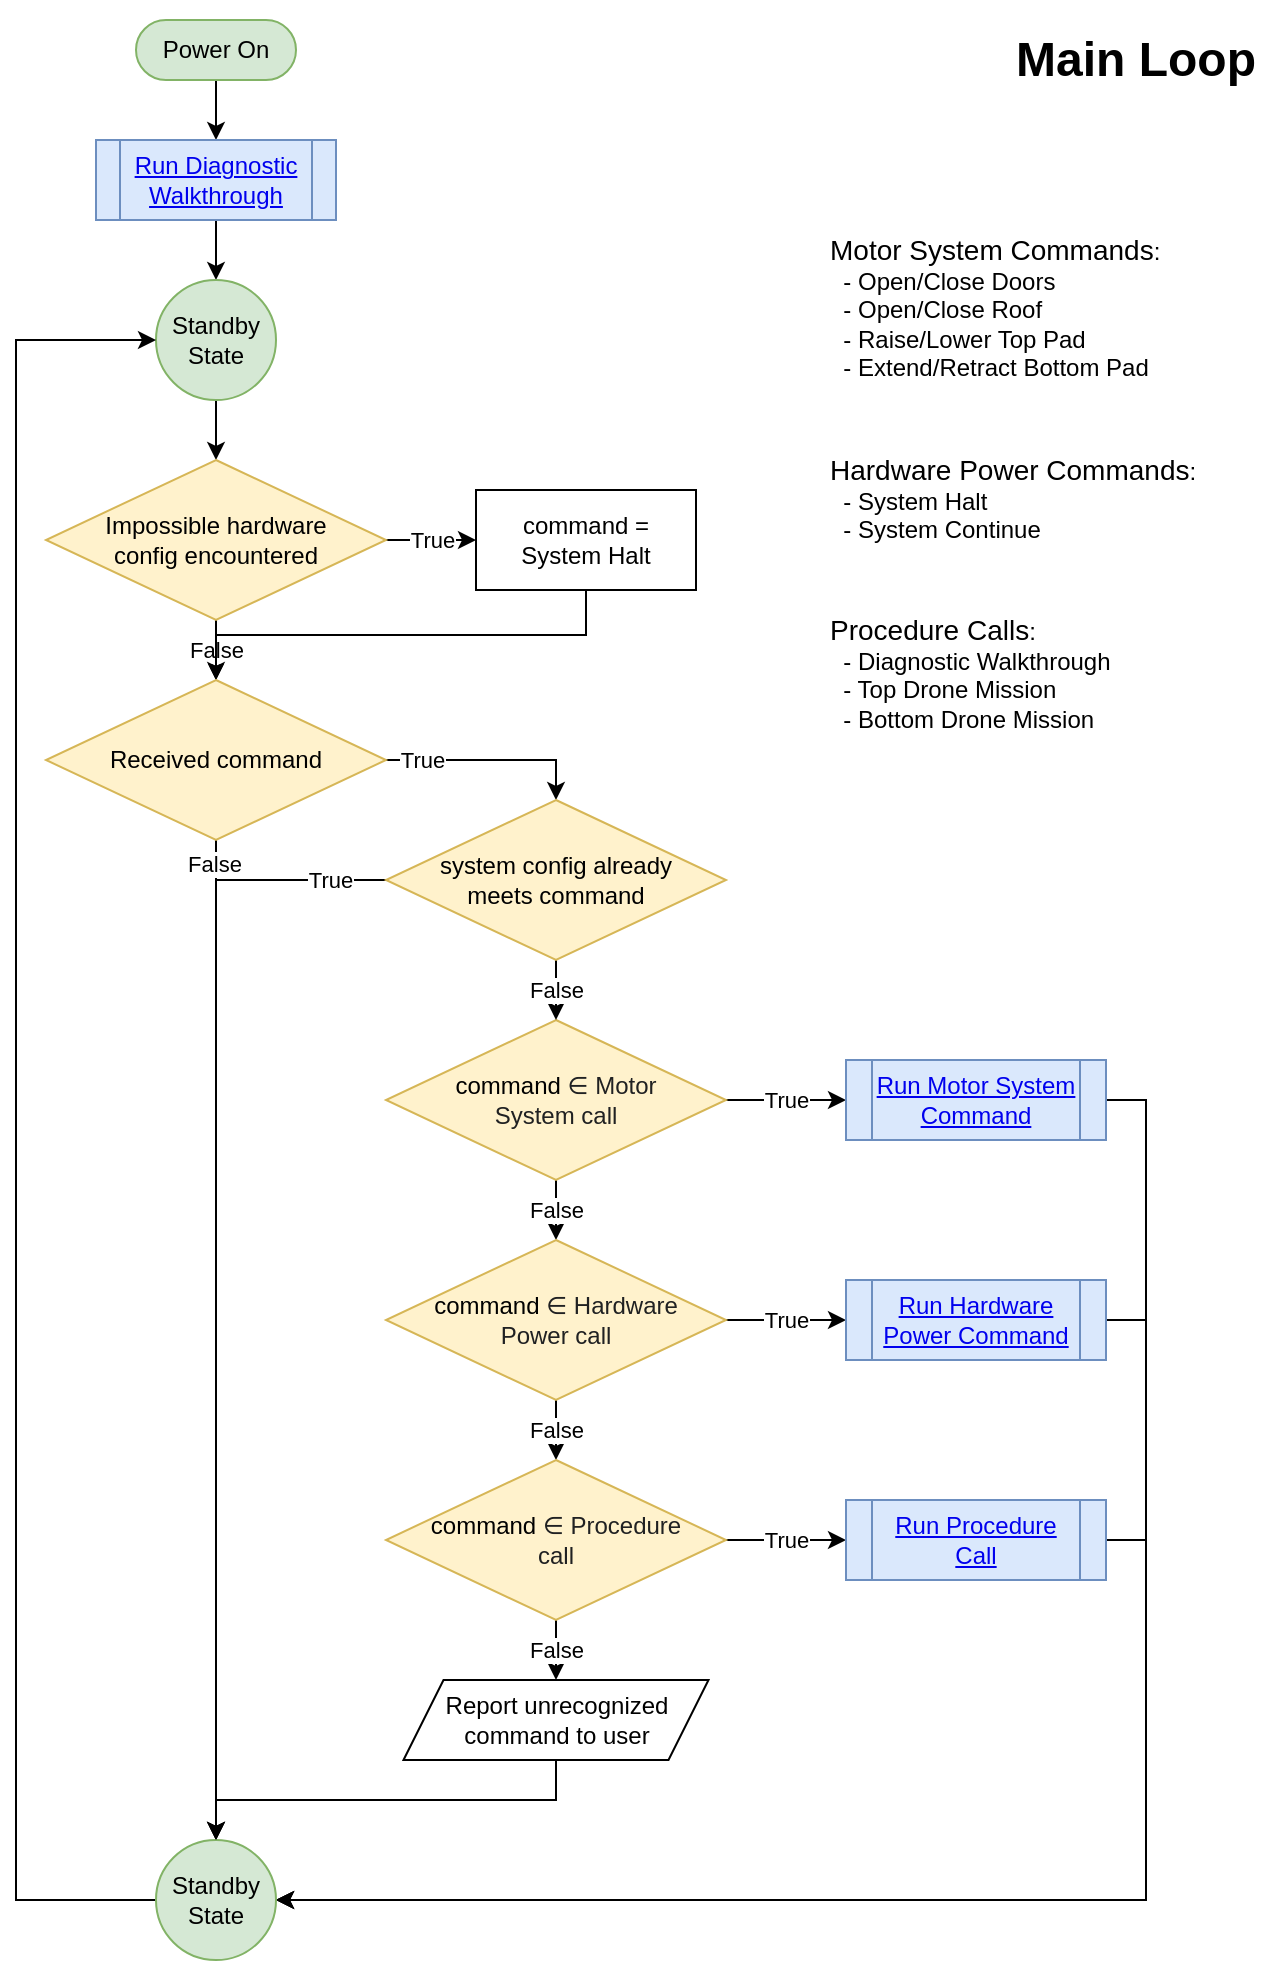 <mxfile version="13.6.5" pages="9">
    <diagram id="S_EqY185-dc2p55byX0k" name="Main-Loop">
        <mxGraphModel dx="1592" dy="1014" grid="1" gridSize="10" guides="1" tooltips="1" connect="1" arrows="1" fold="1" page="1" pageScale="1" pageWidth="850" pageHeight="1100" math="0" shadow="0">
            <root>
                <mxCell id="0"/>
                <mxCell id="1" parent="0"/>
                <mxCell id="GxrVGHx6pOc6Dc-y0MjW-1" style="edgeStyle=orthogonalEdgeStyle;rounded=0;orthogonalLoop=1;jettySize=auto;html=1;exitX=0.5;exitY=1;exitDx=0;exitDy=0;entryX=0.5;entryY=0;entryDx=0;entryDy=0;" parent="1" source="GxrVGHx6pOc6Dc-y0MjW-2" target="GxrVGHx6pOc6Dc-y0MjW-4" edge="1">
                    <mxGeometry relative="1" as="geometry"/>
                </mxCell>
                <mxCell id="GxrVGHx6pOc6Dc-y0MjW-2" value="Power On" style="rounded=1;whiteSpace=wrap;html=1;arcSize=50;fillColor=#d5e8d4;strokeColor=#82b366;" parent="1" vertex="1">
                    <mxGeometry x="235" y="40" width="80" height="30" as="geometry"/>
                </mxCell>
                <mxCell id="GxrVGHx6pOc6Dc-y0MjW-3" style="edgeStyle=orthogonalEdgeStyle;rounded=0;orthogonalLoop=1;jettySize=auto;html=1;exitX=0.5;exitY=1;exitDx=0;exitDy=0;entryX=0.5;entryY=0;entryDx=0;entryDy=0;" parent="1" source="GxrVGHx6pOc6Dc-y0MjW-4" target="GxrVGHx6pOc6Dc-y0MjW-6" edge="1">
                    <mxGeometry relative="1" as="geometry"/>
                </mxCell>
                <mxCell id="GxrVGHx6pOc6Dc-y0MjW-4" value="Run Diagnostic" style="shape=process;whiteSpace=wrap;html=1;backgroundOutline=1;" parent="1" vertex="1">
                    <mxGeometry x="215" y="100" width="120" height="40" as="geometry"/>
                </mxCell>
                <mxCell id="GxrVGHx6pOc6Dc-y0MjW-5" style="edgeStyle=orthogonalEdgeStyle;rounded=0;orthogonalLoop=1;jettySize=auto;html=1;exitX=0.5;exitY=1;exitDx=0;exitDy=0;entryX=0.5;entryY=0;entryDx=0;entryDy=0;" parent="1" source="GxrVGHx6pOc6Dc-y0MjW-6" target="GxrVGHx6pOc6Dc-y0MjW-9" edge="1">
                    <mxGeometry relative="1" as="geometry"/>
                </mxCell>
                <mxCell id="GxrVGHx6pOc6Dc-y0MjW-6" value="Standby State" style="ellipse;whiteSpace=wrap;html=1;aspect=fixed;fillColor=#d5e8d4;strokeColor=#82b366;" parent="1" vertex="1">
                    <mxGeometry x="245" y="170" width="60" height="60" as="geometry"/>
                </mxCell>
                <mxCell id="GxrVGHx6pOc6Dc-y0MjW-7" value="True" style="edgeStyle=orthogonalEdgeStyle;rounded=0;orthogonalLoop=1;jettySize=auto;html=1;exitX=1;exitY=0.5;exitDx=0;exitDy=0;entryX=0;entryY=0.5;entryDx=0;entryDy=0;" parent="1" source="GxrVGHx6pOc6Dc-y0MjW-9" target="GxrVGHx6pOc6Dc-y0MjW-11" edge="1">
                    <mxGeometry relative="1" as="geometry"/>
                </mxCell>
                <mxCell id="GxrVGHx6pOc6Dc-y0MjW-8" value="False" style="edgeStyle=orthogonalEdgeStyle;rounded=0;orthogonalLoop=1;jettySize=auto;html=1;exitX=0.5;exitY=1;exitDx=0;exitDy=0;entryX=0.5;entryY=0;entryDx=0;entryDy=0;" parent="1" source="GxrVGHx6pOc6Dc-y0MjW-9" target="GxrVGHx6pOc6Dc-y0MjW-15" edge="1">
                    <mxGeometry relative="1" as="geometry"/>
                </mxCell>
                <mxCell id="GxrVGHx6pOc6Dc-y0MjW-9" value="&lt;p style=&quot;line-height: 120%&quot;&gt;Impossible hardware config encountered&lt;/p&gt;" style="rhombus;whiteSpace=wrap;html=1;spacing=20;spacingLeft=0;fillColor=#fff2cc;strokeColor=#d6b656;" parent="1" vertex="1">
                    <mxGeometry x="190" y="260" width="170" height="80" as="geometry"/>
                </mxCell>
                <mxCell id="GxrVGHx6pOc6Dc-y0MjW-10" style="edgeStyle=orthogonalEdgeStyle;rounded=0;orthogonalLoop=1;jettySize=auto;html=1;exitX=0.5;exitY=1;exitDx=0;exitDy=0;" parent="1" source="GxrVGHx6pOc6Dc-y0MjW-11" target="GxrVGHx6pOc6Dc-y0MjW-15" edge="1">
                    <mxGeometry relative="1" as="geometry"/>
                </mxCell>
                <mxCell id="GxrVGHx6pOc6Dc-y0MjW-11" value="command = &lt;br&gt;System Halt" style="rounded=0;whiteSpace=wrap;html=1;" parent="1" vertex="1">
                    <mxGeometry x="405" y="275" width="110" height="50" as="geometry"/>
                </mxCell>
                <mxCell id="GxrVGHx6pOc6Dc-y0MjW-12" value="True" style="edgeStyle=orthogonalEdgeStyle;rounded=0;orthogonalLoop=1;jettySize=auto;html=1;exitX=1;exitY=0.5;exitDx=0;exitDy=0;entryX=0.5;entryY=0;entryDx=0;entryDy=0;" parent="1" source="GxrVGHx6pOc6Dc-y0MjW-15" target="GxrVGHx6pOc6Dc-y0MjW-28" edge="1">
                    <mxGeometry x="-0.661" relative="1" as="geometry">
                        <mxPoint as="offset"/>
                    </mxGeometry>
                </mxCell>
                <mxCell id="GxrVGHx6pOc6Dc-y0MjW-13" style="edgeStyle=orthogonalEdgeStyle;rounded=0;orthogonalLoop=1;jettySize=auto;html=1;exitX=0.5;exitY=1;exitDx=0;exitDy=0;entryX=0.5;entryY=0;entryDx=0;entryDy=0;" parent="1" source="GxrVGHx6pOc6Dc-y0MjW-15" target="GxrVGHx6pOc6Dc-y0MjW-36" edge="1">
                    <mxGeometry relative="1" as="geometry"/>
                </mxCell>
                <mxCell id="GxrVGHx6pOc6Dc-y0MjW-14" value="False" style="edgeLabel;html=1;align=center;verticalAlign=middle;resizable=0;points=[];" parent="GxrVGHx6pOc6Dc-y0MjW-13" vertex="1" connectable="0">
                    <mxGeometry x="-0.954" y="-1" relative="1" as="geometry">
                        <mxPoint as="offset"/>
                    </mxGeometry>
                </mxCell>
                <mxCell id="GxrVGHx6pOc6Dc-y0MjW-15" value="&lt;p style=&quot;line-height: 120%&quot;&gt;Received command&lt;/p&gt;" style="rhombus;whiteSpace=wrap;html=1;fillColor=#fff2cc;strokeColor=#d6b656;" parent="1" vertex="1">
                    <mxGeometry x="190" y="370" width="170" height="80" as="geometry"/>
                </mxCell>
                <mxCell id="GxrVGHx6pOc6Dc-y0MjW-16" value="False" style="edgeStyle=orthogonalEdgeStyle;rounded=0;orthogonalLoop=1;jettySize=auto;html=1;exitX=0.5;exitY=1;exitDx=0;exitDy=0;entryX=0.5;entryY=0;entryDx=0;entryDy=0;" parent="1" source="GxrVGHx6pOc6Dc-y0MjW-18" target="GxrVGHx6pOc6Dc-y0MjW-21" edge="1">
                    <mxGeometry relative="1" as="geometry"/>
                </mxCell>
                <mxCell id="GxrVGHx6pOc6Dc-y0MjW-17" value="True" style="edgeStyle=orthogonalEdgeStyle;rounded=0;orthogonalLoop=1;jettySize=auto;html=1;exitX=1;exitY=0.5;exitDx=0;exitDy=0;entryX=0;entryY=0.5;entryDx=0;entryDy=0;" parent="1" source="GxrVGHx6pOc6Dc-y0MjW-18" target="GxrVGHx6pOc6Dc-y0MjW-30" edge="1">
                    <mxGeometry relative="1" as="geometry"/>
                </mxCell>
                <mxCell id="GxrVGHx6pOc6Dc-y0MjW-18" value="&lt;font style=&quot;font-size: 12px&quot;&gt;command&amp;nbsp;&lt;span style=&quot;color: rgb(32 , 33 , 34)&quot;&gt;∈ Motor System call&lt;/span&gt;&lt;/font&gt;" style="rhombus;whiteSpace=wrap;html=1;spacing=20;spacingRight=0;fillColor=#fff2cc;strokeColor=#d6b656;" parent="1" vertex="1">
                    <mxGeometry x="360" y="540" width="170" height="80" as="geometry"/>
                </mxCell>
                <mxCell id="GxrVGHx6pOc6Dc-y0MjW-19" value="False" style="edgeStyle=orthogonalEdgeStyle;rounded=0;orthogonalLoop=1;jettySize=auto;html=1;exitX=0.5;exitY=1;exitDx=0;exitDy=0;entryX=0.5;entryY=0;entryDx=0;entryDy=0;" parent="1" source="GxrVGHx6pOc6Dc-y0MjW-21" target="GxrVGHx6pOc6Dc-y0MjW-24" edge="1">
                    <mxGeometry relative="1" as="geometry"/>
                </mxCell>
                <mxCell id="GxrVGHx6pOc6Dc-y0MjW-20" value="True" style="edgeStyle=orthogonalEdgeStyle;rounded=0;orthogonalLoop=1;jettySize=auto;html=1;exitX=1;exitY=0.5;exitDx=0;exitDy=0;entryX=0;entryY=0.5;entryDx=0;entryDy=0;" parent="1" source="GxrVGHx6pOc6Dc-y0MjW-21" target="GxrVGHx6pOc6Dc-y0MjW-32" edge="1">
                    <mxGeometry relative="1" as="geometry"/>
                </mxCell>
                <mxCell id="GxrVGHx6pOc6Dc-y0MjW-21" value="&lt;font style=&quot;font-size: 12px&quot;&gt;command&amp;nbsp;&lt;span style=&quot;color: rgb(32 , 33 , 34)&quot;&gt;∈ Hardware Power call&lt;/span&gt;&lt;/font&gt;" style="rhombus;whiteSpace=wrap;html=1;spacing=20;spacingRight=0;fillColor=#fff2cc;strokeColor=#d6b656;" parent="1" vertex="1">
                    <mxGeometry x="360" y="650" width="170" height="80" as="geometry"/>
                </mxCell>
                <mxCell id="GxrVGHx6pOc6Dc-y0MjW-22" value="False" style="edgeStyle=orthogonalEdgeStyle;rounded=0;orthogonalLoop=1;jettySize=auto;html=1;exitX=0.5;exitY=1;exitDx=0;exitDy=0;entryX=0.5;entryY=0;entryDx=0;entryDy=0;" parent="1" source="GxrVGHx6pOc6Dc-y0MjW-24" target="GxrVGHx6pOc6Dc-y0MjW-38" edge="1">
                    <mxGeometry relative="1" as="geometry"/>
                </mxCell>
                <mxCell id="GxrVGHx6pOc6Dc-y0MjW-23" value="True" style="edgeStyle=orthogonalEdgeStyle;rounded=0;orthogonalLoop=1;jettySize=auto;html=1;exitX=1;exitY=0.5;exitDx=0;exitDy=0;entryX=0;entryY=0.5;entryDx=0;entryDy=0;" parent="1" source="GxrVGHx6pOc6Dc-y0MjW-24" target="GxrVGHx6pOc6Dc-y0MjW-34" edge="1">
                    <mxGeometry relative="1" as="geometry"/>
                </mxCell>
                <mxCell id="GxrVGHx6pOc6Dc-y0MjW-24" value="&lt;font style=&quot;font-size: 12px&quot;&gt;command&amp;nbsp;&lt;span style=&quot;color: rgb(32 , 33 , 34)&quot;&gt;∈ Procedure call&lt;/span&gt;&lt;/font&gt;" style="rhombus;whiteSpace=wrap;html=1;spacing=20;spacingRight=0;fillColor=#fff2cc;strokeColor=#d6b656;" parent="1" vertex="1">
                    <mxGeometry x="360" y="760" width="170" height="80" as="geometry"/>
                </mxCell>
                <mxCell id="GxrVGHx6pOc6Dc-y0MjW-25" style="edgeStyle=orthogonalEdgeStyle;rounded=0;orthogonalLoop=1;jettySize=auto;html=1;exitX=0;exitY=0.5;exitDx=0;exitDy=0;entryX=0.5;entryY=0;entryDx=0;entryDy=0;" parent="1" source="GxrVGHx6pOc6Dc-y0MjW-28" target="GxrVGHx6pOc6Dc-y0MjW-36" edge="1">
                    <mxGeometry relative="1" as="geometry"/>
                </mxCell>
                <mxCell id="GxrVGHx6pOc6Dc-y0MjW-26" value="True" style="edgeLabel;html=1;align=center;verticalAlign=middle;resizable=0;points=[];" parent="GxrVGHx6pOc6Dc-y0MjW-25" vertex="1" connectable="0">
                    <mxGeometry x="-0.946" y="-1" relative="1" as="geometry">
                        <mxPoint x="-12.5" y="1" as="offset"/>
                    </mxGeometry>
                </mxCell>
                <mxCell id="GxrVGHx6pOc6Dc-y0MjW-27" value="False" style="edgeStyle=orthogonalEdgeStyle;rounded=0;orthogonalLoop=1;jettySize=auto;html=1;exitX=0.5;exitY=1;exitDx=0;exitDy=0;entryX=0.5;entryY=0;entryDx=0;entryDy=0;" parent="1" source="GxrVGHx6pOc6Dc-y0MjW-28" target="GxrVGHx6pOc6Dc-y0MjW-18" edge="1">
                    <mxGeometry relative="1" as="geometry"/>
                </mxCell>
                <mxCell id="GxrVGHx6pOc6Dc-y0MjW-28" value="system config already meets command" style="rhombus;whiteSpace=wrap;html=1;spacing=20;spacingRight=0;fillColor=#fff2cc;strokeColor=#d6b656;" parent="1" vertex="1">
                    <mxGeometry x="360" y="430" width="170" height="80" as="geometry"/>
                </mxCell>
                <mxCell id="GxrVGHx6pOc6Dc-y0MjW-29" style="edgeStyle=orthogonalEdgeStyle;rounded=0;orthogonalLoop=1;jettySize=auto;html=1;exitX=1;exitY=0.5;exitDx=0;exitDy=0;entryX=1;entryY=0.5;entryDx=0;entryDy=0;" parent="1" source="GxrVGHx6pOc6Dc-y0MjW-30" target="GxrVGHx6pOc6Dc-y0MjW-36" edge="1">
                    <mxGeometry relative="1" as="geometry"/>
                </mxCell>
                <mxCell id="GxrVGHx6pOc6Dc-y0MjW-30" value="Run Motor System Command" style="shape=process;whiteSpace=wrap;html=1;backgroundOutline=1;" parent="1" vertex="1">
                    <mxGeometry x="590" y="560" width="130" height="40" as="geometry"/>
                </mxCell>
                <mxCell id="GxrVGHx6pOc6Dc-y0MjW-31" style="edgeStyle=orthogonalEdgeStyle;rounded=0;orthogonalLoop=1;jettySize=auto;html=1;exitX=1;exitY=0.5;exitDx=0;exitDy=0;entryX=1;entryY=0.5;entryDx=0;entryDy=0;" parent="1" source="GxrVGHx6pOc6Dc-y0MjW-32" target="GxrVGHx6pOc6Dc-y0MjW-36" edge="1">
                    <mxGeometry relative="1" as="geometry"/>
                </mxCell>
                <mxCell id="GxrVGHx6pOc6Dc-y0MjW-32" value="&lt;a href=&quot;data:page/id,fMjt44vwcyZgFf3OZV7Q&quot;&gt;Run Hardware Power Command&lt;/a&gt;" style="shape=process;whiteSpace=wrap;html=1;backgroundOutline=1;fillColor=#dae8fc;strokeColor=#6c8ebf;" parent="1" vertex="1">
                    <mxGeometry x="590" y="670" width="130" height="40" as="geometry"/>
                </mxCell>
                <mxCell id="GxrVGHx6pOc6Dc-y0MjW-33" style="edgeStyle=orthogonalEdgeStyle;rounded=0;orthogonalLoop=1;jettySize=auto;html=1;exitX=1;exitY=0.5;exitDx=0;exitDy=0;entryX=1;entryY=0.5;entryDx=0;entryDy=0;" parent="1" source="GxrVGHx6pOc6Dc-y0MjW-34" target="GxrVGHx6pOc6Dc-y0MjW-36" edge="1">
                    <mxGeometry relative="1" as="geometry"/>
                </mxCell>
                <mxCell id="GxrVGHx6pOc6Dc-y0MjW-34" value="&lt;a href=&quot;data:page/id,WO9AvToeDl4UmgfDawZ4&quot;&gt;Run Procedure Call&lt;/a&gt;" style="shape=process;whiteSpace=wrap;html=1;backgroundOutline=1;fillColor=#dae8fc;strokeColor=#6c8ebf;" parent="1" vertex="1">
                    <mxGeometry x="590" y="780" width="130" height="40" as="geometry"/>
                </mxCell>
                <mxCell id="GxrVGHx6pOc6Dc-y0MjW-35" style="edgeStyle=orthogonalEdgeStyle;rounded=0;orthogonalLoop=1;jettySize=auto;html=1;exitX=0;exitY=0.5;exitDx=0;exitDy=0;entryX=0;entryY=0.5;entryDx=0;entryDy=0;" parent="1" source="GxrVGHx6pOc6Dc-y0MjW-36" target="GxrVGHx6pOc6Dc-y0MjW-6" edge="1">
                    <mxGeometry relative="1" as="geometry">
                        <Array as="points">
                            <mxPoint x="175" y="980"/>
                            <mxPoint x="175" y="200"/>
                        </Array>
                    </mxGeometry>
                </mxCell>
                <mxCell id="GxrVGHx6pOc6Dc-y0MjW-36" value="Standby State" style="ellipse;whiteSpace=wrap;html=1;aspect=fixed;fillColor=#d5e8d4;strokeColor=#82b366;" parent="1" vertex="1">
                    <mxGeometry x="245" y="950" width="60" height="60" as="geometry"/>
                </mxCell>
                <mxCell id="GxrVGHx6pOc6Dc-y0MjW-37" style="edgeStyle=orthogonalEdgeStyle;rounded=0;orthogonalLoop=1;jettySize=auto;html=1;exitX=0.5;exitY=1;exitDx=0;exitDy=0;entryX=0.5;entryY=0;entryDx=0;entryDy=0;" parent="1" source="GxrVGHx6pOc6Dc-y0MjW-38" target="GxrVGHx6pOc6Dc-y0MjW-36" edge="1">
                    <mxGeometry relative="1" as="geometry"/>
                </mxCell>
                <mxCell id="GxrVGHx6pOc6Dc-y0MjW-38" value="Report unrecognized command to user" style="shape=parallelogram;perimeter=parallelogramPerimeter;whiteSpace=wrap;html=1;fixedSize=1;spacing=20;" parent="1" vertex="1">
                    <mxGeometry x="368.75" y="870" width="152.5" height="40" as="geometry"/>
                </mxCell>
                <mxCell id="GxrVGHx6pOc6Dc-y0MjW-39" value="&lt;font style=&quot;font-size: 14px&quot;&gt;Motor System Commands&lt;/font&gt;:&lt;br&gt;&lt;span&gt;&amp;nbsp; - Open/Close Doors&lt;br&gt;&lt;/span&gt;&lt;span&gt;&amp;nbsp; - Open/Close Roof&lt;br&gt;&lt;/span&gt;&lt;span&gt;&amp;nbsp; - Raise/Lower Top Pad&lt;br&gt;&lt;/span&gt;&lt;span&gt;&amp;nbsp; - Extend/Retract Bottom Pad&lt;/span&gt;&lt;span&gt;&lt;br&gt;&lt;/span&gt;&lt;div&gt;&lt;br&gt;&lt;/div&gt;" style="text;html=1;strokeColor=none;fillColor=none;align=left;verticalAlign=top;whiteSpace=wrap;rounded=0;" parent="1" vertex="1">
                    <mxGeometry x="580" y="140" width="170" height="90" as="geometry"/>
                </mxCell>
                <mxCell id="GxrVGHx6pOc6Dc-y0MjW-40" value="&lt;font style=&quot;font-size: 14px&quot;&gt;Hardware Power Commands&lt;/font&gt;:&lt;br&gt;&lt;span&gt;&amp;nbsp; - System Halt&lt;br&gt;&lt;/span&gt;&lt;span&gt;&amp;nbsp; - System Continue&lt;/span&gt;&lt;span&gt;&lt;br&gt;&lt;/span&gt;" style="text;html=1;strokeColor=none;fillColor=none;align=left;verticalAlign=top;whiteSpace=wrap;rounded=0;" parent="1" vertex="1">
                    <mxGeometry x="580" y="250" width="195" height="60" as="geometry"/>
                </mxCell>
                <mxCell id="GxrVGHx6pOc6Dc-y0MjW-41" value="&lt;span style=&quot;font-size: 14px&quot;&gt;Procedure Calls&lt;/span&gt;:&lt;br&gt;&lt;span&gt;&amp;nbsp; - Diagnostic Walkthrough&lt;br&gt;&amp;nbsp; - Top Drone Mission&lt;br&gt;&amp;nbsp; - Bottom Drone Mission&lt;br&gt;&lt;/span&gt;" style="text;html=1;strokeColor=none;fillColor=none;align=left;verticalAlign=top;whiteSpace=wrap;rounded=0;" parent="1" vertex="1">
                    <mxGeometry x="580" y="330" width="170" height="80" as="geometry"/>
                </mxCell>
                <mxCell id="GxrVGHx6pOc6Dc-y0MjW-42" value="&lt;a href=&quot;data:page/id,orloIAG8hlAXuOe0c8Ag&quot;&gt;Run Diagnostic Walkthrough&lt;/a&gt;" style="shape=process;whiteSpace=wrap;html=1;backgroundOutline=1;fillColor=#dae8fc;strokeColor=#6c8ebf;" parent="1" vertex="1">
                    <mxGeometry x="215" y="100" width="120" height="40" as="geometry"/>
                </mxCell>
                <mxCell id="GxrVGHx6pOc6Dc-y0MjW-43" value="&lt;a href=&quot;data:page/id,rtuHvfN65sJRfW5IH7EF&quot;&gt;Run Motor System Command&lt;/a&gt;" style="shape=process;whiteSpace=wrap;html=1;backgroundOutline=1;fillColor=#dae8fc;strokeColor=#6c8ebf;" parent="1" vertex="1">
                    <mxGeometry x="590" y="560" width="130" height="40" as="geometry"/>
                </mxCell>
                <mxCell id="kw-ZCUkcIsH4bJL5rBoI-1" value="&lt;h1&gt;Main Loop&lt;/h1&gt;" style="text;html=1;strokeColor=none;fillColor=none;spacing=5;spacingTop=-20;whiteSpace=wrap;overflow=hidden;rounded=0;align=right;" parent="1" vertex="1">
                    <mxGeometry x="600" y="40" width="200" height="40" as="geometry"/>
                </mxCell>
            </root>
        </mxGraphModel>
    </diagram>
    <diagram name="Motor-System-Commands" id="rtuHvfN65sJRfW5IH7EF">
        <mxGraphModel dx="1592" dy="1014" grid="1" gridSize="10" guides="1" tooltips="1" connect="1" arrows="1" fold="1" page="1" pageScale="1" pageWidth="850" pageHeight="1100" math="0" shadow="0">
            <root>
                <mxCell id="-O1TH0__Ji1m--z0gHS2-0"/>
                <mxCell id="-O1TH0__Ji1m--z0gHS2-1" parent="-O1TH0__Ji1m--z0gHS2-0"/>
                <mxCell id="h6c_YkRzVapyo3vWpTxy-5" style="edgeStyle=orthogonalEdgeStyle;rounded=0;orthogonalLoop=1;jettySize=auto;html=1;exitX=0.5;exitY=1;exitDx=0;exitDy=0;entryX=0.5;entryY=0;entryDx=0;entryDy=0;" parent="-O1TH0__Ji1m--z0gHS2-1" source="uj2teuNeeTlPXatF8ord-0" target="cBbPM5ZSALpEh0KQfGJq-0" edge="1">
                    <mxGeometry relative="1" as="geometry"/>
                </mxCell>
                <mxCell id="uj2teuNeeTlPXatF8ord-0" value="Received command" style="rounded=1;whiteSpace=wrap;html=1;arcSize=50;fillColor=#d5e8d4;strokeColor=#82b366;" parent="-O1TH0__Ji1m--z0gHS2-1" vertex="1">
                    <mxGeometry x="379.75" y="40" width="90" height="40" as="geometry"/>
                </mxCell>
                <mxCell id="cBbPM5ZSALpEh0KQfGJq-0" value="&lt;p style=&quot;line-height: 120%&quot;&gt;System is halted&lt;/p&gt;" style="rhombus;whiteSpace=wrap;html=1;spacing=20;spacingLeft=0;" parent="-O1TH0__Ji1m--z0gHS2-1" vertex="1">
                    <mxGeometry x="339.75" y="110" width="170" height="80" as="geometry"/>
                </mxCell>
                <mxCell id="h6c_YkRzVapyo3vWpTxy-11" value="Doors or Roof" style="edgeStyle=orthogonalEdgeStyle;rounded=0;orthogonalLoop=1;jettySize=auto;html=1;exitX=0;exitY=0.5;exitDx=0;exitDy=0;entryX=0.5;entryY=0;entryDx=0;entryDy=0;" parent="-O1TH0__Ji1m--z0gHS2-1" source="cBbPM5ZSALpEh0KQfGJq-1" target="cBbPM5ZSALpEh0KQfGJq-2" edge="1">
                    <mxGeometry relative="1" as="geometry"/>
                </mxCell>
                <mxCell id="h6c_YkRzVapyo3vWpTxy-12" value="Top or Bottom Pad" style="edgeStyle=orthogonalEdgeStyle;rounded=0;orthogonalLoop=1;jettySize=auto;html=1;exitX=1;exitY=0.5;exitDx=0;exitDy=0;entryX=0.5;entryY=0;entryDx=0;entryDy=0;" parent="-O1TH0__Ji1m--z0gHS2-1" source="cBbPM5ZSALpEh0KQfGJq-1" target="cBbPM5ZSALpEh0KQfGJq-3" edge="1">
                    <mxGeometry relative="1" as="geometry"/>
                </mxCell>
                <mxCell id="cBbPM5ZSALpEh0KQfGJq-1" value="command" style="rhombus;whiteSpace=wrap;html=1;align=center;fillColor=#fff2cc;strokeColor=#d6b656;" parent="-O1TH0__Ji1m--z0gHS2-1" vertex="1">
                    <mxGeometry x="384.5" y="300" width="80" height="50" as="geometry"/>
                </mxCell>
                <mxCell id="nQ4RWw9xGnM6f0aeAB-7-0" value="True" style="edgeStyle=orthogonalEdgeStyle;rounded=0;orthogonalLoop=1;jettySize=auto;html=1;exitX=1;exitY=0.5;exitDx=0;exitDy=0;" parent="-O1TH0__Ji1m--z0gHS2-1" source="cBbPM5ZSALpEh0KQfGJq-2" target="e1v5Ql0dO5nXcLP9Kj5L-0" edge="1">
                    <mxGeometry relative="1" as="geometry"/>
                </mxCell>
                <mxCell id="nQ4RWw9xGnM6f0aeAB-7-3" style="edgeStyle=orthogonalEdgeStyle;rounded=0;orthogonalLoop=1;jettySize=auto;html=1;exitX=0.5;exitY=1;exitDx=0;exitDy=0;entryX=0;entryY=0.5;entryDx=0;entryDy=0;" parent="-O1TH0__Ji1m--z0gHS2-1" source="cBbPM5ZSALpEh0KQfGJq-2" target="h6c_YkRzVapyo3vWpTxy-0" edge="1">
                    <mxGeometry relative="1" as="geometry"/>
                </mxCell>
                <mxCell id="nQ4RWw9xGnM6f0aeAB-7-6" value="False" style="edgeLabel;html=1;align=center;verticalAlign=middle;resizable=0;points=[];" parent="nQ4RWw9xGnM6f0aeAB-7-3" vertex="1" connectable="0">
                    <mxGeometry x="-0.864" relative="1" as="geometry">
                        <mxPoint as="offset"/>
                    </mxGeometry>
                </mxCell>
                <mxCell id="cBbPM5ZSALpEh0KQfGJq-2" value="&lt;p style=&quot;line-height: 120%&quot;&gt;Associated pad is extended/raised&lt;/p&gt;" style="rhombus;whiteSpace=wrap;html=1;spacing=20;spacingLeft=0;fillColor=#fff2cc;strokeColor=#d6b656;" parent="-O1TH0__Ji1m--z0gHS2-1" vertex="1">
                    <mxGeometry x="119.75" y="360" width="170" height="80" as="geometry"/>
                </mxCell>
                <mxCell id="nQ4RWw9xGnM6f0aeAB-7-1" value="True" style="edgeStyle=orthogonalEdgeStyle;rounded=0;orthogonalLoop=1;jettySize=auto;html=1;exitX=0;exitY=0.5;exitDx=0;exitDy=0;entryX=1;entryY=0.5;entryDx=0;entryDy=0;" parent="-O1TH0__Ji1m--z0gHS2-1" source="cBbPM5ZSALpEh0KQfGJq-3" target="e1v5Ql0dO5nXcLP9Kj5L-0" edge="1">
                    <mxGeometry relative="1" as="geometry"/>
                </mxCell>
                <mxCell id="nQ4RWw9xGnM6f0aeAB-7-4" style="edgeStyle=orthogonalEdgeStyle;rounded=0;orthogonalLoop=1;jettySize=auto;html=1;exitX=0.5;exitY=1;exitDx=0;exitDy=0;entryX=1;entryY=0.5;entryDx=0;entryDy=0;" parent="-O1TH0__Ji1m--z0gHS2-1" source="cBbPM5ZSALpEh0KQfGJq-3" target="h6c_YkRzVapyo3vWpTxy-0" edge="1">
                    <mxGeometry relative="1" as="geometry"/>
                </mxCell>
                <mxCell id="nQ4RWw9xGnM6f0aeAB-7-5" value="False" style="edgeLabel;html=1;align=center;verticalAlign=middle;resizable=0;points=[];" parent="nQ4RWw9xGnM6f0aeAB-7-4" vertex="1" connectable="0">
                    <mxGeometry x="-0.886" y="1" relative="1" as="geometry">
                        <mxPoint as="offset"/>
                    </mxGeometry>
                </mxCell>
                <mxCell id="cBbPM5ZSALpEh0KQfGJq-3" value="Associated doors/roof &#10;is closed" style="rhombus;whiteSpace=wrap;spacing=20;spacingLeft=0;fillColor=#fff2cc;strokeColor=#d6b656;" parent="-O1TH0__Ji1m--z0gHS2-1" vertex="1">
                    <mxGeometry x="559.75" y="360" width="170" height="80" as="geometry"/>
                </mxCell>
                <mxCell id="nQ4RWw9xGnM6f0aeAB-7-2" style="edgeStyle=orthogonalEdgeStyle;rounded=0;orthogonalLoop=1;jettySize=auto;html=1;exitX=0.5;exitY=1;exitDx=0;exitDy=0;entryX=0.5;entryY=0;entryDx=0;entryDy=0;" parent="-O1TH0__Ji1m--z0gHS2-1" source="e1v5Ql0dO5nXcLP9Kj5L-0" target="h6c_YkRzVapyo3vWpTxy-4" edge="1">
                    <mxGeometry relative="1" as="geometry"/>
                </mxCell>
                <mxCell id="e1v5Ql0dO5nXcLP9Kj5L-0" value="Report impossible command to user" style="shape=parallelogram;perimeter=parallelogramPerimeter;whiteSpace=wrap;html=1;fixedSize=1;spacing=20;" parent="-O1TH0__Ji1m--z0gHS2-1" vertex="1">
                    <mxGeometry x="348.5" y="380" width="152.5" height="40" as="geometry"/>
                </mxCell>
                <mxCell id="nQ4RWw9xGnM6f0aeAB-7-7" style="edgeStyle=orthogonalEdgeStyle;rounded=0;orthogonalLoop=1;jettySize=auto;html=1;exitX=0.5;exitY=1;exitDx=0;exitDy=0;entryX=0.5;entryY=0;entryDx=0;entryDy=0;" parent="-O1TH0__Ji1m--z0gHS2-1" source="h6c_YkRzVapyo3vWpTxy-0" target="h6c_YkRzVapyo3vWpTxy-3" edge="1">
                    <mxGeometry relative="1" as="geometry"/>
                </mxCell>
                <mxCell id="h6c_YkRzVapyo3vWpTxy-0" value="Execute command" style="rounded=0;whiteSpace=wrap;html=1;" parent="-O1TH0__Ji1m--z0gHS2-1" vertex="1">
                    <mxGeometry x="369.75" y="530" width="110" height="50" as="geometry"/>
                </mxCell>
                <mxCell id="h6c_YkRzVapyo3vWpTxy-3" value="Completed Successfully" style="rounded=1;whiteSpace=wrap;html=1;arcSize=50;fillColor=#d5e8d4;strokeColor=#82b366;" parent="-O1TH0__Ji1m--z0gHS2-1" vertex="1">
                    <mxGeometry x="379.5" y="610" width="90" height="40" as="geometry"/>
                </mxCell>
                <mxCell id="h6c_YkRzVapyo3vWpTxy-4" value="Completed Unsuccessfully" style="rounded=1;whiteSpace=wrap;html=1;arcSize=50;fillColor=#f8cecc;strokeColor=#b85450;" parent="-O1TH0__Ji1m--z0gHS2-1" vertex="1">
                    <mxGeometry x="379.5" y="450" width="90" height="40" as="geometry"/>
                </mxCell>
                <mxCell id="dQpThBMbojAITpI-ox4a-3" style="edgeStyle=orthogonalEdgeStyle;rounded=0;orthogonalLoop=1;jettySize=auto;html=1;exitX=0;exitY=0.5;exitDx=0;exitDy=0;entryX=0.5;entryY=0;entryDx=0;entryDy=0;" parent="-O1TH0__Ji1m--z0gHS2-1" source="h6c_YkRzVapyo3vWpTxy-7" target="h6c_YkRzVapyo3vWpTxy-8" edge="1">
                    <mxGeometry relative="1" as="geometry">
                        <Array as="points">
                            <mxPoint x="115" y="150"/>
                        </Array>
                    </mxGeometry>
                </mxCell>
                <mxCell id="h6c_YkRzVapyo3vWpTxy-7" value="Report system halt to user" style="shape=parallelogram;perimeter=parallelogramPerimeter;whiteSpace=wrap;html=1;fixedSize=1;spacing=20;" parent="-O1TH0__Ji1m--z0gHS2-1" vertex="1">
                    <mxGeometry x="149.75" y="130" width="152.5" height="40" as="geometry"/>
                </mxCell>
                <mxCell id="h6c_YkRzVapyo3vWpTxy-8" value="Completed Unsuccessfully" style="rounded=1;whiteSpace=wrap;html=1;arcSize=50;fillColor=#f8cecc;strokeColor=#b85450;" parent="-O1TH0__Ji1m--z0gHS2-1" vertex="1">
                    <mxGeometry x="70" y="300" width="90" height="40" as="geometry"/>
                </mxCell>
                <mxCell id="dQpThBMbojAITpI-ox4a-1" value="True" style="edgeStyle=orthogonalEdgeStyle;rounded=0;orthogonalLoop=1;jettySize=auto;html=1;exitX=0;exitY=0.5;exitDx=0;exitDy=0;entryX=1;entryY=0.5;entryDx=0;entryDy=0;" parent="-O1TH0__Ji1m--z0gHS2-1" source="MC1tm3NcPfzl4_C-0OXF-1" target="h6c_YkRzVapyo3vWpTxy-7" edge="1">
                    <mxGeometry relative="1" as="geometry"/>
                </mxCell>
                <mxCell id="dQpThBMbojAITpI-ox4a-5" value="False" style="edgeStyle=orthogonalEdgeStyle;rounded=0;orthogonalLoop=1;jettySize=auto;html=1;exitX=0.5;exitY=1;exitDx=0;exitDy=0;entryX=0.5;entryY=0;entryDx=0;entryDy=0;" parent="-O1TH0__Ji1m--z0gHS2-1" source="MC1tm3NcPfzl4_C-0OXF-1" target="p2gSVmPHXw0CIAiAeNxV-0" edge="1">
                    <mxGeometry relative="1" as="geometry"/>
                </mxCell>
                <mxCell id="MC1tm3NcPfzl4_C-0OXF-1" value="&lt;p style=&quot;line-height: 120%&quot;&gt;System is halted&lt;/p&gt;" style="rhombus;whiteSpace=wrap;html=1;spacing=20;spacingLeft=0;fillColor=#fff2cc;strokeColor=#d6b656;" parent="-O1TH0__Ji1m--z0gHS2-1" vertex="1">
                    <mxGeometry x="339.75" y="110" width="170" height="80" as="geometry"/>
                </mxCell>
                <mxCell id="YJqT528nx0_eEmUgt5k1-0" value="&lt;h1&gt;Motor System Commands&lt;/h1&gt;" style="text;html=1;strokeColor=none;fillColor=none;spacing=5;spacingTop=-20;whiteSpace=wrap;overflow=hidden;rounded=0;align=right;" parent="-O1TH0__Ji1m--z0gHS2-1" vertex="1">
                    <mxGeometry x="600" y="40" width="200" height="80" as="geometry"/>
                </mxCell>
                <mxCell id="dQpThBMbojAITpI-ox4a-2" value="Warning" style="edgeStyle=orthogonalEdgeStyle;rounded=0;orthogonalLoop=1;jettySize=auto;html=1;exitX=0;exitY=0.5;exitDx=0;exitDy=0;entryX=1;entryY=0.5;entryDx=0;entryDy=0;" parent="-O1TH0__Ji1m--z0gHS2-1" source="p2gSVmPHXw0CIAiAeNxV-0" target="dQpThBMbojAITpI-ox4a-0" edge="1">
                    <mxGeometry x="-0.124" relative="1" as="geometry">
                        <mxPoint as="offset"/>
                    </mxGeometry>
                </mxCell>
                <mxCell id="dQpThBMbojAITpI-ox4a-6" value="Safe&lt;br&gt;" style="edgeStyle=orthogonalEdgeStyle;rounded=0;orthogonalLoop=1;jettySize=auto;html=1;exitX=0.5;exitY=1;exitDx=0;exitDy=0;entryX=0.5;entryY=0;entryDx=0;entryDy=0;" parent="-O1TH0__Ji1m--z0gHS2-1" source="p2gSVmPHXw0CIAiAeNxV-0" target="cBbPM5ZSALpEh0KQfGJq-1" edge="1">
                    <mxGeometry relative="1" as="geometry"/>
                </mxCell>
                <mxCell id="p2gSVmPHXw0CIAiAeNxV-0" value="&lt;a href=&quot;data:page/id,NW1ys60D_21QKCZti7Hj&quot;&gt;Run Weather Evaluation&lt;/a&gt;" style="shape=process;whiteSpace=wrap;html=1;backgroundOutline=1;fillColor=#dae8fc;strokeColor=#6c8ebf;" parent="-O1TH0__Ji1m--z0gHS2-1" vertex="1">
                    <mxGeometry x="365" y="220" width="120" height="40" as="geometry"/>
                </mxCell>
                <mxCell id="dQpThBMbojAITpI-ox4a-4" style="edgeStyle=orthogonalEdgeStyle;rounded=0;orthogonalLoop=1;jettySize=auto;html=1;exitX=0;exitY=0.5;exitDx=0;exitDy=0;entryX=0.5;entryY=0;entryDx=0;entryDy=0;" parent="-O1TH0__Ji1m--z0gHS2-1" source="dQpThBMbojAITpI-ox4a-0" target="h6c_YkRzVapyo3vWpTxy-8" edge="1">
                    <mxGeometry relative="1" as="geometry">
                        <Array as="points">
                            <mxPoint x="115" y="240"/>
                        </Array>
                    </mxGeometry>
                </mxCell>
                <mxCell id="dQpThBMbojAITpI-ox4a-0" value="Report weather warning to user" style="shape=parallelogram;perimeter=parallelogramPerimeter;whiteSpace=wrap;html=1;fixedSize=1;spacing=20;" parent="-O1TH0__Ji1m--z0gHS2-1" vertex="1">
                    <mxGeometry x="149.75" y="220" width="152.5" height="40" as="geometry"/>
                </mxCell>
            </root>
        </mxGraphModel>
    </diagram>
    <diagram name="Hardware-Power-Commands" id="fMjt44vwcyZgFf3OZV7Q">
        <mxGraphModel grid="1" gridSize="10" guides="1" tooltips="1" connect="1" arrows="1" page="1" fold="1" pageScale="1" pageWidth="850" pageHeight="1100" math="0" shadow="0">
            <root>
                <mxCell id="gmzjneQvNUwlBSTDV4ju-0"/>
                <mxCell id="gmzjneQvNUwlBSTDV4ju-1" parent="gmzjneQvNUwlBSTDV4ju-0"/>
                <mxCell id="NQTb2DkxokPfQurM9OFz-1" style="edgeStyle=orthogonalEdgeStyle;rounded=0;orthogonalLoop=1;jettySize=auto;html=1;exitX=0.5;exitY=1;exitDx=0;exitDy=0;entryX=0.5;entryY=0;entryDx=0;entryDy=0;fontColor=#990000;" parent="gmzjneQvNUwlBSTDV4ju-1" source="4rA8GL22RLVUgljltE0x-0" target="hcRy3Z62feVdop8kEMMz-0" edge="1">
                    <mxGeometry relative="1" as="geometry"/>
                </mxCell>
                <mxCell id="4rA8GL22RLVUgljltE0x-0" value="Received command" style="rounded=1;whiteSpace=wrap;html=1;arcSize=50;fillColor=#d5e8d4;strokeColor=#82b366;" parent="gmzjneQvNUwlBSTDV4ju-1" vertex="1">
                    <mxGeometry x="381.25" y="40" width="90" height="40" as="geometry"/>
                </mxCell>
                <mxCell id="WrtgZDKhLLspmqbCAZTF-1" value="System Halt" style="edgeStyle=orthogonalEdgeStyle;rounded=0;orthogonalLoop=1;jettySize=auto;html=1;exitX=0;exitY=0.5;exitDx=0;exitDy=0;entryX=0.5;entryY=0;entryDx=0;entryDy=0;strokeColor=#000000;" parent="gmzjneQvNUwlBSTDV4ju-1" source="hcRy3Z62feVdop8kEMMz-0" target="RYkFlish0DaoF3hP1-1I-0" edge="1">
                    <mxGeometry relative="1" as="geometry"/>
                </mxCell>
                <mxCell id="qt0PwLkhmFrN0Qr6BREq-5" value="System Continue" style="edgeStyle=orthogonalEdgeStyle;rounded=0;orthogonalLoop=1;jettySize=auto;html=1;exitX=1;exitY=0.5;exitDx=0;exitDy=0;entryX=0.5;entryY=0;entryDx=0;entryDy=0;" parent="gmzjneQvNUwlBSTDV4ju-1" source="hcRy3Z62feVdop8kEMMz-0" target="qt0PwLkhmFrN0Qr6BREq-0" edge="1">
                    <mxGeometry relative="1" as="geometry"/>
                </mxCell>
                <mxCell id="hcRy3Z62feVdop8kEMMz-0" value="command" style="rhombus;whiteSpace=wrap;html=1;align=center;fillColor=#fff2cc;strokeColor=#d6b656;" parent="gmzjneQvNUwlBSTDV4ju-1" vertex="1">
                    <mxGeometry x="386.25" y="110" width="80" height="50" as="geometry"/>
                </mxCell>
                <mxCell id="WrtgZDKhLLspmqbCAZTF-2" style="edgeStyle=orthogonalEdgeStyle;rounded=0;orthogonalLoop=1;jettySize=auto;html=1;exitX=0.5;exitY=1;exitDx=0;exitDy=0;entryX=0.5;entryY=0;entryDx=0;entryDy=0;strokeColor=#000000;fontColor=#000000;" parent="gmzjneQvNUwlBSTDV4ju-1" source="RYkFlish0DaoF3hP1-1I-0" target="b7DBw7VLlRr9jDAgWlnK-0" edge="1">
                    <mxGeometry relative="1" as="geometry"/>
                </mxCell>
                <mxCell id="RYkFlish0DaoF3hP1-1I-0" value="Shutdown power to all motor systems" style="rounded=0;whiteSpace=wrap;html=1;" parent="gmzjneQvNUwlBSTDV4ju-1" vertex="1">
                    <mxGeometry x="181.25" y="180" width="110" height="50" as="geometry"/>
                </mxCell>
                <mxCell id="WrtgZDKhLLspmqbCAZTF-3" style="edgeStyle=orthogonalEdgeStyle;rounded=0;orthogonalLoop=1;jettySize=auto;html=1;exitX=0.5;exitY=1;exitDx=0;exitDy=0;entryX=0;entryY=0.5;entryDx=0;entryDy=0;strokeColor=#000000;fontColor=#000000;" parent="gmzjneQvNUwlBSTDV4ju-1" source="b7DBw7VLlRr9jDAgWlnK-0" target="NQTb2DkxokPfQurM9OFz-0" edge="1">
                    <mxGeometry relative="1" as="geometry"/>
                </mxCell>
                <mxCell id="b7DBw7VLlRr9jDAgWlnK-0" value="Report successful system halt to user" style="shape=parallelogram;perimeter=parallelogramPerimeter;whiteSpace=wrap;html=1;fixedSize=1;spacing=20;" parent="gmzjneQvNUwlBSTDV4ju-1" vertex="1">
                    <mxGeometry x="160" y="260" width="152.5" height="40" as="geometry"/>
                </mxCell>
                <mxCell id="WrtgZDKhLLspmqbCAZTF-17" style="edgeStyle=orthogonalEdgeStyle;rounded=0;orthogonalLoop=1;jettySize=auto;html=1;exitX=0;exitY=0;exitDx=75;exitDy=50;exitPerimeter=0;entryX=0.5;entryY=0;entryDx=0;entryDy=0;strokeColor=#000000;fontColor=#000000;" parent="gmzjneQvNUwlBSTDV4ju-1" source="b7DBw7VLlRr9jDAgWlnK-1" target="CO-t0a-6SAtUVBrYT07m-0" edge="1">
                    <mxGeometry relative="1" as="geometry"/>
                </mxCell>
                <mxCell id="b7DBw7VLlRr9jDAgWlnK-1" value="Display keyword inside Nest Trailer" style="shape=display;whiteSpace=wrap;html=1;spacing=20;" parent="gmzjneQvNUwlBSTDV4ju-1" vertex="1">
                    <mxGeometry x="538.13" y="250" width="140" height="50" as="geometry"/>
                </mxCell>
                <mxCell id="WrtgZDKhLLspmqbCAZTF-19" style="edgeStyle=orthogonalEdgeStyle;rounded=0;orthogonalLoop=1;jettySize=auto;html=1;exitX=0.5;exitY=1;exitDx=0;exitDy=0;entryX=0.5;entryY=0;entryDx=0;entryDy=0;strokeColor=#000000;fontColor=#000000;" parent="gmzjneQvNUwlBSTDV4ju-1" source="8BXamUDPJwa7OoGbpa55-0" target="CO-t0a-6SAtUVBrYT07m-1" edge="1">
                    <mxGeometry relative="1" as="geometry"/>
                </mxCell>
                <mxCell id="8BXamUDPJwa7OoGbpa55-0" value="Require correct keyword input" style="shape=parallelogram;perimeter=parallelogramPerimeter;whiteSpace=wrap;html=1;fixedSize=1;spacing=20;" parent="gmzjneQvNUwlBSTDV4ju-1" vertex="1">
                    <mxGeometry x="531.9" y="450" width="152.5" height="40" as="geometry"/>
                </mxCell>
                <mxCell id="WrtgZDKhLLspmqbCAZTF-18" value="False" style="edgeStyle=orthogonalEdgeStyle;rounded=0;orthogonalLoop=1;jettySize=auto;html=1;exitX=0.5;exitY=1;exitDx=0;exitDy=0;entryX=0.5;entryY=0;entryDx=0;entryDy=0;strokeColor=#000000;fontColor=#000000;" parent="gmzjneQvNUwlBSTDV4ju-1" source="CO-t0a-6SAtUVBrYT07m-0" target="8BXamUDPJwa7OoGbpa55-0" edge="1">
                    <mxGeometry relative="1" as="geometry"/>
                </mxCell>
                <mxCell id="WrtgZDKhLLspmqbCAZTF-20" style="edgeStyle=orthogonalEdgeStyle;rounded=0;orthogonalLoop=1;jettySize=auto;html=1;exitX=0;exitY=0.5;exitDx=0;exitDy=0;entryX=0.5;entryY=0;entryDx=0;entryDy=0;strokeColor=#000000;fontColor=#000000;" parent="gmzjneQvNUwlBSTDV4ju-1" source="CO-t0a-6SAtUVBrYT07m-0" target="A9Wu-IX-naHm1p0d_YPg-4" edge="1">
                    <mxGeometry relative="1" as="geometry"/>
                </mxCell>
                <mxCell id="WrtgZDKhLLspmqbCAZTF-21" value="True" style="edgeLabel;html=1;align=center;verticalAlign=middle;resizable=0;points=[];fontColor=#000000;" parent="WrtgZDKhLLspmqbCAZTF-20" vertex="1" connectable="0">
                    <mxGeometry x="-0.88" y="-3" relative="1" as="geometry">
                        <mxPoint as="offset"/>
                    </mxGeometry>
                </mxCell>
                <mxCell id="CO-t0a-6SAtUVBrYT07m-0" value="User cancels command" style="rhombus;whiteSpace=wrap;spacing=20;spacingLeft=0;fillColor=#fff2cc;strokeColor=#d6b656;" parent="gmzjneQvNUwlBSTDV4ju-1" vertex="1">
                    <mxGeometry x="523.02" y="330" width="170" height="80" as="geometry"/>
                </mxCell>
                <mxCell id="WrtgZDKhLLspmqbCAZTF-7" style="edgeStyle=orthogonalEdgeStyle;rounded=0;orthogonalLoop=1;jettySize=auto;html=1;exitX=0.5;exitY=1;exitDx=0;exitDy=0;entryX=0.5;entryY=0;entryDx=0;entryDy=0;strokeColor=#000000;fontColor=#000000;" parent="gmzjneQvNUwlBSTDV4ju-1" source="CO-t0a-6SAtUVBrYT07m-1" target="A9Wu-IX-naHm1p0d_YPg-0" edge="1">
                    <mxGeometry relative="1" as="geometry"/>
                </mxCell>
                <mxCell id="CO-t0a-6SAtUVBrYT07m-1" value="Request desired continue state from user" style="shape=parallelogram;perimeter=parallelogramPerimeter;whiteSpace=wrap;html=1;fixedSize=1;spacing=20;" parent="gmzjneQvNUwlBSTDV4ju-1" vertex="1">
                    <mxGeometry x="520" y="520" width="176.25" height="40" as="geometry"/>
                </mxCell>
                <mxCell id="WrtgZDKhLLspmqbCAZTF-8" value="False" style="edgeStyle=orthogonalEdgeStyle;rounded=0;orthogonalLoop=1;jettySize=auto;html=1;exitX=0.5;exitY=1;exitDx=0;exitDy=0;entryX=0.5;entryY=0;entryDx=0;entryDy=0;strokeColor=#000000;fontColor=#000000;" parent="gmzjneQvNUwlBSTDV4ju-1" source="A9Wu-IX-naHm1p0d_YPg-0" target="A9Wu-IX-naHm1p0d_YPg-1" edge="1">
                    <mxGeometry relative="1" as="geometry"/>
                </mxCell>
                <mxCell id="WrtgZDKhLLspmqbCAZTF-12" style="edgeStyle=orthogonalEdgeStyle;rounded=0;orthogonalLoop=1;jettySize=auto;html=1;exitX=0;exitY=0.5;exitDx=0;exitDy=0;entryX=0.5;entryY=0;entryDx=0;entryDy=0;strokeColor=#000000;fontColor=#000000;" parent="gmzjneQvNUwlBSTDV4ju-1" source="A9Wu-IX-naHm1p0d_YPg-0" target="A9Wu-IX-naHm1p0d_YPg-4" edge="1">
                    <mxGeometry relative="1" as="geometry"/>
                </mxCell>
                <mxCell id="WrtgZDKhLLspmqbCAZTF-15" value="True" style="edgeLabel;html=1;align=center;verticalAlign=middle;resizable=0;points=[];fontColor=#000000;" parent="WrtgZDKhLLspmqbCAZTF-12" vertex="1" connectable="0">
                    <mxGeometry x="-0.647" relative="1" as="geometry">
                        <mxPoint as="offset"/>
                    </mxGeometry>
                </mxCell>
                <mxCell id="A9Wu-IX-naHm1p0d_YPg-0" value="User cancels command" style="rhombus;whiteSpace=wrap;spacing=20;spacingLeft=0;fillColor=#fff2cc;strokeColor=#d6b656;" parent="gmzjneQvNUwlBSTDV4ju-1" vertex="1">
                    <mxGeometry x="523.14" y="590" width="170" height="80" as="geometry"/>
                </mxCell>
                <mxCell id="WrtgZDKhLLspmqbCAZTF-9" style="edgeStyle=orthogonalEdgeStyle;rounded=0;orthogonalLoop=1;jettySize=auto;html=1;exitX=0.5;exitY=1;exitDx=0;exitDy=0;entryX=0.5;entryY=0;entryDx=0;entryDy=0;strokeColor=#000000;fontColor=#000000;" parent="gmzjneQvNUwlBSTDV4ju-1" source="A9Wu-IX-naHm1p0d_YPg-1" target="A9Wu-IX-naHm1p0d_YPg-2" edge="1">
                    <mxGeometry relative="1" as="geometry"/>
                </mxCell>
                <mxCell id="A9Wu-IX-naHm1p0d_YPg-1" value="Request &quot;all-clear&quot; from user" style="shape=parallelogram;perimeter=parallelogramPerimeter;whiteSpace=wrap;html=1;fixedSize=1;spacing=20;" parent="gmzjneQvNUwlBSTDV4ju-1" vertex="1">
                    <mxGeometry x="529.09" y="710" width="158.11" height="40" as="geometry"/>
                </mxCell>
                <mxCell id="WrtgZDKhLLspmqbCAZTF-10" style="edgeStyle=orthogonalEdgeStyle;rounded=0;orthogonalLoop=1;jettySize=auto;html=1;exitX=0.5;exitY=1;exitDx=0;exitDy=0;entryX=0.5;entryY=0;entryDx=0;entryDy=0;strokeColor=#000000;fontColor=#000000;" parent="gmzjneQvNUwlBSTDV4ju-1" source="A9Wu-IX-naHm1p0d_YPg-2" target="A9Wu-IX-naHm1p0d_YPg-3" edge="1">
                    <mxGeometry relative="1" as="geometry"/>
                </mxCell>
                <mxCell id="A9Wu-IX-naHm1p0d_YPg-2" value="Resume power to all motor systems" style="rounded=0;whiteSpace=wrap;html=1;" parent="gmzjneQvNUwlBSTDV4ju-1" vertex="1">
                    <mxGeometry x="553.12" y="780" width="110" height="50" as="geometry"/>
                </mxCell>
                <mxCell id="WrtgZDKhLLspmqbCAZTF-11" style="edgeStyle=orthogonalEdgeStyle;rounded=0;orthogonalLoop=1;jettySize=auto;html=1;exitX=0.5;exitY=1;exitDx=0;exitDy=0;entryX=1;entryY=0.5;entryDx=0;entryDy=0;strokeColor=#000000;fontColor=#000000;" parent="gmzjneQvNUwlBSTDV4ju-1" source="A9Wu-IX-naHm1p0d_YPg-3" target="NQTb2DkxokPfQurM9OFz-0" edge="1">
                    <mxGeometry relative="1" as="geometry"/>
                </mxCell>
                <mxCell id="A9Wu-IX-naHm1p0d_YPg-3" value="Report successful system continue to user" style="shape=parallelogram;perimeter=parallelogramPerimeter;whiteSpace=wrap;html=1;fixedSize=1;spacing=20;" parent="gmzjneQvNUwlBSTDV4ju-1" vertex="1">
                    <mxGeometry x="525.02" y="860" width="166.25" height="40" as="geometry"/>
                </mxCell>
                <mxCell id="OGLr49NDsNUip2vpse95-1" style="edgeStyle=orthogonalEdgeStyle;rounded=0;orthogonalLoop=1;jettySize=auto;html=1;exitX=0.5;exitY=1;exitDx=0;exitDy=0;entryX=0.5;entryY=0;entryDx=0;entryDy=0;" edge="1" parent="gmzjneQvNUwlBSTDV4ju-1" source="A9Wu-IX-naHm1p0d_YPg-4" target="OGLr49NDsNUip2vpse95-0">
                    <mxGeometry relative="1" as="geometry"/>
                </mxCell>
                <mxCell id="A9Wu-IX-naHm1p0d_YPg-4" value="Report canceled system continue to user" style="shape=parallelogram;perimeter=parallelogramPerimeter;whiteSpace=wrap;html=1;fixedSize=1;spacing=20;" parent="gmzjneQvNUwlBSTDV4ju-1" vertex="1">
                    <mxGeometry x="340" y="670" width="170" height="40" as="geometry"/>
                </mxCell>
                <mxCell id="NQTb2DkxokPfQurM9OFz-0" value="Completed Successfully" style="rounded=1;whiteSpace=wrap;html=1;arcSize=50;fillColor=#d5e8d4;strokeColor=#82b366;" parent="gmzjneQvNUwlBSTDV4ju-1" vertex="1">
                    <mxGeometry x="380" y="920" width="90" height="40" as="geometry"/>
                </mxCell>
                <mxCell id="nwiTR5TzhFEO4ZPXVSlk-0" value="&lt;h1&gt;Hardware Power Commands&lt;/h1&gt;" style="text;html=1;strokeColor=none;fillColor=none;spacing=5;spacingTop=-20;whiteSpace=wrap;overflow=hidden;rounded=0;align=right;" parent="gmzjneQvNUwlBSTDV4ju-1" vertex="1">
                    <mxGeometry x="600" y="40" width="200" height="80" as="geometry"/>
                </mxCell>
                <mxCell id="_VnCQnPXrWl1681RPnju-0" value="Completed Unsuccessfully" style="rounded=1;whiteSpace=wrap;html=1;arcSize=50;fillColor=#f8cecc;strokeColor=#b85450;" parent="gmzjneQvNUwlBSTDV4ju-1" vertex="1">
                    <mxGeometry x="377.5" y="250" width="90" height="40" as="geometry"/>
                </mxCell>
                <mxCell id="qt0PwLkhmFrN0Qr6BREq-4" style="edgeStyle=orthogonalEdgeStyle;rounded=0;orthogonalLoop=1;jettySize=auto;html=1;exitX=0.5;exitY=1;exitDx=0;exitDy=0;entryX=0.5;entryY=0;entryDx=0;entryDy=0;" parent="gmzjneQvNUwlBSTDV4ju-1" source="qt0PwLkhmFrN0Qr6BREq-1" target="_VnCQnPXrWl1681RPnju-0" edge="1">
                    <mxGeometry relative="1" as="geometry"/>
                </mxCell>
                <mxCell id="qt0PwLkhmFrN0Qr6BREq-1" value="Report weather warning to user" style="shape=parallelogram;perimeter=parallelogramPerimeter;whiteSpace=wrap;html=1;fixedSize=1;spacing=20;" parent="gmzjneQvNUwlBSTDV4ju-1" vertex="1">
                    <mxGeometry x="348.75" y="180" width="152.5" height="40" as="geometry"/>
                </mxCell>
                <mxCell id="qt0PwLkhmFrN0Qr6BREq-7" value="Safe" style="edgeStyle=orthogonalEdgeStyle;rounded=0;orthogonalLoop=1;jettySize=auto;html=1;exitX=0.5;exitY=1;exitDx=0;exitDy=0;" parent="gmzjneQvNUwlBSTDV4ju-1" source="qt0PwLkhmFrN0Qr6BREq-0" target="b7DBw7VLlRr9jDAgWlnK-1" edge="1">
                    <mxGeometry relative="1" as="geometry"/>
                </mxCell>
                <mxCell id="SlYyuhFp29PFszoh-_Zk-0" value="Warning" style="edgeStyle=orthogonalEdgeStyle;rounded=0;orthogonalLoop=1;jettySize=auto;html=1;exitX=0;exitY=0.5;exitDx=0;exitDy=0;entryX=1;entryY=0.5;entryDx=0;entryDy=0;" parent="gmzjneQvNUwlBSTDV4ju-1" source="qt0PwLkhmFrN0Qr6BREq-0" target="qt0PwLkhmFrN0Qr6BREq-1" edge="1">
                    <mxGeometry x="-0.204" relative="1" as="geometry">
                        <mxPoint as="offset"/>
                    </mxGeometry>
                </mxCell>
                <mxCell id="qt0PwLkhmFrN0Qr6BREq-0" value="&lt;a href=&quot;data:page/id,NW1ys60D_21QKCZti7Hj&quot;&gt;Run Weather Evaluation&lt;/a&gt;" style="shape=process;whiteSpace=wrap;html=1;backgroundOutline=1;fillColor=#dae8fc;strokeColor=#6c8ebf;" parent="gmzjneQvNUwlBSTDV4ju-1" vertex="1">
                    <mxGeometry x="549.37" y="180" width="120" height="40" as="geometry"/>
                </mxCell>
                <mxCell id="OGLr49NDsNUip2vpse95-0" value="Terminated Early" style="rounded=1;whiteSpace=wrap;html=1;arcSize=50;fillColor=#ffe6cc;strokeColor=#d79b00;" vertex="1" parent="gmzjneQvNUwlBSTDV4ju-1">
                    <mxGeometry x="381.25" y="740" width="90" height="40" as="geometry"/>
                </mxCell>
            </root>
        </mxGraphModel>
    </diagram>
    <diagram name="Procedure-Calls" id="WO9AvToeDl4UmgfDawZ4">
        <mxGraphModel grid="1" gridSize="10" guides="1" tooltips="1" connect="1" arrows="1" page="1" fold="1" pageScale="1" pageWidth="850" pageHeight="1100" math="0" shadow="0">
            <root>
                <mxCell id="GJmxOpB8FPE3G95XITca-0"/>
                <mxCell id="GJmxOpB8FPE3G95XITca-1" parent="GJmxOpB8FPE3G95XITca-0"/>
                <mxCell id="DzdXPj5u7h7ugojrCoIu-0" style="edgeStyle=orthogonalEdgeStyle;rounded=0;orthogonalLoop=1;jettySize=auto;html=1;exitX=0.5;exitY=1;exitDx=0;exitDy=0;entryX=0.5;entryY=0;entryDx=0;entryDy=0;" parent="GJmxOpB8FPE3G95XITca-1" target="DzdXPj5u7h7ugojrCoIu-3" edge="1">
                    <mxGeometry relative="1" as="geometry">
                        <mxPoint x="403.75" y="80" as="sourcePoint"/>
                    </mxGeometry>
                </mxCell>
                <mxCell id="DzdXPj5u7h7ugojrCoIu-1" value="Received Procedure Call" style="rounded=1;whiteSpace=wrap;html=1;arcSize=50;fillColor=#d5e8d4;strokeColor=#82b366;" parent="GJmxOpB8FPE3G95XITca-1" vertex="1">
                    <mxGeometry x="338.75" y="40" width="90" height="40" as="geometry"/>
                </mxCell>
                <mxCell id="DzdXPj5u7h7ugojrCoIu-2" value="True" style="edgeStyle=orthogonalEdgeStyle;rounded=0;orthogonalLoop=1;jettySize=auto;html=1;exitX=1;exitY=0.5;exitDx=0;exitDy=0;entryX=0;entryY=0.5;entryDx=0;entryDy=0;" parent="GJmxOpB8FPE3G95XITca-1" source="DzdXPj5u7h7ugojrCoIu-3" target="DzdXPj5u7h7ugojrCoIu-5" edge="1">
                    <mxGeometry relative="1" as="geometry"/>
                </mxCell>
                <mxCell id="DzdXPj5u7h7ugojrCoIu-3" value="&lt;p style=&quot;line-height: 120%&quot;&gt;System is halted&lt;/p&gt;" style="rhombus;whiteSpace=wrap;html=1;spacing=20;spacingLeft=0;" parent="GJmxOpB8FPE3G95XITca-1" vertex="1">
                    <mxGeometry x="298.75" y="110" width="170" height="80" as="geometry"/>
                </mxCell>
                <mxCell id="3HNz-cHDdw3Unk86fgWz-4" style="edgeStyle=orthogonalEdgeStyle;rounded=0;orthogonalLoop=1;jettySize=auto;html=1;exitX=0.5;exitY=1;exitDx=0;exitDy=0;entryX=0.5;entryY=0;entryDx=0;entryDy=0;strokeColor=#000000;fontColor=#000000;" parent="GJmxOpB8FPE3G95XITca-1" source="DzdXPj5u7h7ugojrCoIu-5" target="DzdXPj5u7h7ugojrCoIu-6" edge="1">
                    <mxGeometry relative="1" as="geometry"/>
                </mxCell>
                <mxCell id="DzdXPj5u7h7ugojrCoIu-5" value="Report system halt to user" style="shape=parallelogram;perimeter=parallelogramPerimeter;whiteSpace=wrap;html=1;fixedSize=1;spacing=20;" parent="GJmxOpB8FPE3G95XITca-1" vertex="1">
                    <mxGeometry x="527.5" y="130" width="152.5" height="40" as="geometry"/>
                </mxCell>
                <mxCell id="DzdXPj5u7h7ugojrCoIu-6" value="Completed Unsuccessfully" style="rounded=1;whiteSpace=wrap;html=1;arcSize=50;fillColor=#f8cecc;strokeColor=#b85450;" parent="GJmxOpB8FPE3G95XITca-1" vertex="1">
                    <mxGeometry x="558.75" y="200" width="90" height="40" as="geometry"/>
                </mxCell>
                <mxCell id="jsLaCl5lP8pqXFVeOQ6o-4" value="False" style="edgeStyle=orthogonalEdgeStyle;rounded=0;orthogonalLoop=1;jettySize=auto;html=1;exitX=0.5;exitY=1;exitDx=0;exitDy=0;entryX=0.5;entryY=0;entryDx=0;entryDy=0;strokeColor=#000000;fontColor=#000000;" parent="GJmxOpB8FPE3G95XITca-1" source="DzdXPj5u7h7ugojrCoIu-7" target="KBai8TUxIAYsCfd5PL7Z-0" edge="1">
                    <mxGeometry relative="1" as="geometry"/>
                </mxCell>
                <mxCell id="DzdXPj5u7h7ugojrCoIu-7" value="&lt;p style=&quot;line-height: 120%&quot;&gt;System is halted&lt;/p&gt;" style="rhombus;whiteSpace=wrap;html=1;spacing=20;spacingLeft=0;fillColor=#fff2cc;strokeColor=#d6b656;" parent="GJmxOpB8FPE3G95XITca-1" vertex="1">
                    <mxGeometry x="298.75" y="110" width="170" height="80" as="geometry"/>
                </mxCell>
                <mxCell id="KBai8TUxIAYsCfd5PL7Z-4" value="True" style="edgeStyle=orthogonalEdgeStyle;rounded=0;orthogonalLoop=1;jettySize=auto;html=1;exitX=1;exitY=0.5;exitDx=0;exitDy=0;entryX=0;entryY=0.5;entryDx=0;entryDy=0;strokeColor=#000000;fontColor=#000000;" parent="GJmxOpB8FPE3G95XITca-1" source="KBai8TUxIAYsCfd5PL7Z-0" target="KBai8TUxIAYsCfd5PL7Z-1" edge="1">
                    <mxGeometry relative="1" as="geometry"/>
                </mxCell>
                <mxCell id="jsLaCl5lP8pqXFVeOQ6o-3" value="False" style="edgeStyle=orthogonalEdgeStyle;rounded=0;orthogonalLoop=1;jettySize=auto;html=1;exitX=0.5;exitY=1;exitDx=0;exitDy=0;entryX=0.5;entryY=0;entryDx=0;entryDy=0;strokeColor=#000000;fontColor=#000000;" parent="GJmxOpB8FPE3G95XITca-1" source="KBai8TUxIAYsCfd5PL7Z-0" target="x6WMY1jDjSQ1IGOBjLkl-0" edge="1">
                    <mxGeometry relative="1" as="geometry"/>
                </mxCell>
                <mxCell id="KBai8TUxIAYsCfd5PL7Z-0" value="A hardware system is&#10;in progress" style="rhombus;whiteSpace=wrap;spacing=20;spacingLeft=0;fillColor=#fff2cc;strokeColor=#d6b656;" parent="GJmxOpB8FPE3G95XITca-1" vertex="1">
                    <mxGeometry x="298.75" y="250" width="170" height="80" as="geometry"/>
                </mxCell>
                <mxCell id="3HNz-cHDdw3Unk86fgWz-3" style="edgeStyle=orthogonalEdgeStyle;rounded=0;orthogonalLoop=1;jettySize=auto;html=1;exitX=0.5;exitY=0;exitDx=0;exitDy=0;entryX=0.5;entryY=1;entryDx=0;entryDy=0;strokeColor=#000000;fontColor=#000000;" parent="GJmxOpB8FPE3G95XITca-1" source="KBai8TUxIAYsCfd5PL7Z-1" target="DzdXPj5u7h7ugojrCoIu-6" edge="1">
                    <mxGeometry relative="1" as="geometry"/>
                </mxCell>
                <mxCell id="KBai8TUxIAYsCfd5PL7Z-1" value="Report unable to run procedure to user" style="shape=parallelogram;perimeter=parallelogramPerimeter;whiteSpace=wrap;html=1;fixedSize=1;spacing=20;" parent="GJmxOpB8FPE3G95XITca-1" vertex="1">
                    <mxGeometry x="527.5" y="270" width="152.5" height="40" as="geometry"/>
                </mxCell>
                <mxCell id="WM_Ayn4hG5Dd2GYoDGEZ-3" value="Drone Mission" style="edgeStyle=orthogonalEdgeStyle;rounded=0;orthogonalLoop=1;jettySize=auto;html=1;exitX=1;exitY=0.5;exitDx=0;exitDy=0;entryX=0.5;entryY=0;entryDx=0;entryDy=0;strokeColor=#000000;fontColor=#000000;" parent="GJmxOpB8FPE3G95XITca-1" source="x6WMY1jDjSQ1IGOBjLkl-0" target="lHtn53vR3gggctqYZO0n-0" edge="1">
                    <mxGeometry x="-0.1" relative="1" as="geometry">
                        <mxPoint as="offset"/>
                    </mxGeometry>
                </mxCell>
                <mxCell id="jsLaCl5lP8pqXFVeOQ6o-1" value="Diagnostic Walkthrough" style="edgeStyle=orthogonalEdgeStyle;rounded=0;orthogonalLoop=1;jettySize=auto;html=1;exitX=0;exitY=0.5;exitDx=0;exitDy=0;entryX=0.5;entryY=0;entryDx=0;entryDy=0;strokeColor=#000000;fontColor=#000000;" parent="GJmxOpB8FPE3G95XITca-1" source="x6WMY1jDjSQ1IGOBjLkl-0" target="jsLaCl5lP8pqXFVeOQ6o-0" edge="1">
                    <mxGeometry x="-0.17" relative="1" as="geometry">
                        <mxPoint as="offset"/>
                    </mxGeometry>
                </mxCell>
                <mxCell id="x6WMY1jDjSQ1IGOBjLkl-0" value="Procedure Call" style="rhombus;whiteSpace=wrap;html=1;align=center;fillColor=#fff2cc;strokeColor=#d6b656;spacing=20;" parent="GJmxOpB8FPE3G95XITca-1" vertex="1">
                    <mxGeometry x="336.75" y="360" width="95" height="60" as="geometry"/>
                </mxCell>
                <mxCell id="5wianiTRNyT7YEeXoo-0-0" style="edgeStyle=orthogonalEdgeStyle;rounded=0;orthogonalLoop=1;jettySize=auto;html=1;exitX=0;exitY=0.5;exitDx=0;exitDy=0;strokeColor=#000000;fontColor=#000000;" parent="GJmxOpB8FPE3G95XITca-1" source="lHtn53vR3gggctqYZO0n-0" target="3HNz-cHDdw3Unk86fgWz-2" edge="1">
                    <mxGeometry relative="1" as="geometry"/>
                </mxCell>
                <mxCell id="5wianiTRNyT7YEeXoo-0-18" value="Warning" style="edgeLabel;html=1;align=center;verticalAlign=middle;resizable=0;points=[];fontColor=#000000;" parent="5wianiTRNyT7YEeXoo-0-0" vertex="1" connectable="0">
                    <mxGeometry x="-0.876" y="2" relative="1" as="geometry">
                        <mxPoint x="-19.25" y="-2" as="offset"/>
                    </mxGeometry>
                </mxCell>
                <mxCell id="5wianiTRNyT7YEeXoo-0-3" value="Safe" style="edgeStyle=orthogonalEdgeStyle;rounded=0;orthogonalLoop=1;jettySize=auto;html=1;exitX=0.5;exitY=1;exitDx=0;exitDy=0;entryX=0.5;entryY=0;entryDx=0;entryDy=0;strokeColor=#000000;fontColor=#000000;" parent="GJmxOpB8FPE3G95XITca-1" source="lHtn53vR3gggctqYZO0n-0" target="lHtn53vR3gggctqYZO0n-1" edge="1">
                    <mxGeometry relative="1" as="geometry"/>
                </mxCell>
                <mxCell id="lHtn53vR3gggctqYZO0n-0" value="&lt;a href=&quot;data:page/id,NW1ys60D_21QKCZti7Hj&quot;&gt;Run Weather Evaluation&lt;/a&gt;" style="shape=process;whiteSpace=wrap;html=1;backgroundOutline=1;fillColor=#dae8fc;strokeColor=#6c8ebf;" parent="GJmxOpB8FPE3G95XITca-1" vertex="1">
                    <mxGeometry x="535" y="420" width="120" height="40" as="geometry"/>
                </mxCell>
                <mxCell id="5wianiTRNyT7YEeXoo-0-4" value="Success" style="edgeStyle=orthogonalEdgeStyle;rounded=0;orthogonalLoop=1;jettySize=auto;html=1;exitX=0.5;exitY=1;exitDx=0;exitDy=0;entryX=0.5;entryY=0;entryDx=0;entryDy=0;strokeColor=#000000;fontColor=#000000;" parent="GJmxOpB8FPE3G95XITca-1" source="lHtn53vR3gggctqYZO0n-1" target="SFeeQmNfMo5vog98wkyi-0" edge="1">
                    <mxGeometry relative="1" as="geometry"/>
                </mxCell>
                <mxCell id="5wianiTRNyT7YEeXoo-0-19" style="edgeStyle=orthogonalEdgeStyle;rounded=0;orthogonalLoop=1;jettySize=auto;html=1;exitX=0;exitY=0.5;exitDx=0;exitDy=0;entryX=0.5;entryY=0;entryDx=0;entryDy=0;strokeColor=#000000;fontColor=#000000;" parent="GJmxOpB8FPE3G95XITca-1" source="lHtn53vR3gggctqYZO0n-1" target="3HNz-cHDdw3Unk86fgWz-2" edge="1">
                    <mxGeometry relative="1" as="geometry"/>
                </mxCell>
                <mxCell id="5wianiTRNyT7YEeXoo-0-20" value="Unsuccessful" style="edgeLabel;html=1;align=center;verticalAlign=middle;resizable=0;points=[];fontColor=#000000;" parent="5wianiTRNyT7YEeXoo-0-19" vertex="1" connectable="0">
                    <mxGeometry x="-0.765" y="-1" relative="1" as="geometry">
                        <mxPoint x="-0.25" y="1" as="offset"/>
                    </mxGeometry>
                </mxCell>
                <mxCell id="cN4fscKyVLEvIAuWlpLt-2" style="edgeStyle=orthogonalEdgeStyle;rounded=0;orthogonalLoop=1;jettySize=auto;html=1;exitX=1;exitY=0.5;exitDx=0;exitDy=0;entryX=0.5;entryY=0;entryDx=0;entryDy=0;" edge="1" parent="GJmxOpB8FPE3G95XITca-1" source="lHtn53vR3gggctqYZO0n-1" target="7SvlUcawCfz9gkhUnccX-0">
                    <mxGeometry relative="1" as="geometry"/>
                </mxCell>
                <mxCell id="cN4fscKyVLEvIAuWlpLt-4" value="Terminated" style="edgeLabel;html=1;align=center;verticalAlign=middle;resizable=0;points=[];" vertex="1" connectable="0" parent="cN4fscKyVLEvIAuWlpLt-2">
                    <mxGeometry x="-0.612" y="3" relative="1" as="geometry">
                        <mxPoint x="18" y="3" as="offset"/>
                    </mxGeometry>
                </mxCell>
                <mxCell id="lHtn53vR3gggctqYZO0n-1" value="&lt;a href=&quot;data:page/id,3RYjdV1VzT-5Tz3Iotj4&quot;&gt;Run Drone Takeoff&lt;/a&gt;" style="shape=process;whiteSpace=wrap;html=1;backgroundOutline=1;fillColor=#dae8fc;strokeColor=#6c8ebf;" parent="GJmxOpB8FPE3G95XITca-1" vertex="1">
                    <mxGeometry x="535" y="490" width="120" height="40" as="geometry"/>
                </mxCell>
                <mxCell id="5wianiTRNyT7YEeXoo-0-17" style="edgeStyle=orthogonalEdgeStyle;rounded=0;orthogonalLoop=1;jettySize=auto;html=1;exitX=0.5;exitY=1;exitDx=0;exitDy=0;entryX=0.5;entryY=0;entryDx=0;entryDy=0;strokeColor=#000000;fontColor=#000000;" parent="GJmxOpB8FPE3G95XITca-1" source="SFeeQmNfMo5vog98wkyi-0" target="5wianiTRNyT7YEeXoo-0-10" edge="1">
                    <mxGeometry relative="1" as="geometry"/>
                </mxCell>
                <mxCell id="SFeeQmNfMo5vog98wkyi-0" value="Await drone landing request" style="rounded=0;whiteSpace=wrap;html=1;" parent="GJmxOpB8FPE3G95XITca-1" vertex="1">
                    <mxGeometry x="540" y="560" width="110" height="40" as="geometry"/>
                </mxCell>
                <mxCell id="SFeeQmNfMo5vog98wkyi-1" value="Run Drone Landing" style="shape=process;whiteSpace=wrap;html=1;backgroundOutline=1;fillColor=#dae8fc;strokeColor=#6c8ebf;" parent="GJmxOpB8FPE3G95XITca-1" vertex="1">
                    <mxGeometry x="535" y="630" width="120" height="40" as="geometry"/>
                </mxCell>
                <mxCell id="5wianiTRNyT7YEeXoo-0-25" style="edgeStyle=orthogonalEdgeStyle;rounded=0;orthogonalLoop=1;jettySize=auto;html=1;exitX=0;exitY=0.5;exitDx=0;exitDy=0;entryX=0.5;entryY=0;entryDx=0;entryDy=0;strokeColor=#000000;fontColor=#000000;" parent="GJmxOpB8FPE3G95XITca-1" source="3HNz-cHDdw3Unk86fgWz-1" target="3HNz-cHDdw3Unk86fgWz-2" edge="1">
                    <mxGeometry relative="1" as="geometry"/>
                </mxCell>
                <mxCell id="5wianiTRNyT7YEeXoo-0-26" value="Unsuccessful" style="edgeLabel;html=1;align=center;verticalAlign=middle;resizable=0;points=[];fontColor=#000000;" parent="5wianiTRNyT7YEeXoo-0-25" vertex="1" connectable="0">
                    <mxGeometry x="-0.271" y="-2" relative="1" as="geometry">
                        <mxPoint x="15.75" as="offset"/>
                    </mxGeometry>
                </mxCell>
                <mxCell id="YLyYQZg7OhlCUBvkqf2Q-0" value="Success" style="edgeStyle=orthogonalEdgeStyle;rounded=0;orthogonalLoop=1;jettySize=auto;html=1;exitX=0.5;exitY=1;exitDx=0;exitDy=0;entryX=1;entryY=0.5;entryDx=0;entryDy=0;" parent="GJmxOpB8FPE3G95XITca-1" source="3HNz-cHDdw3Unk86fgWz-1" target="WM_Ayn4hG5Dd2GYoDGEZ-0" edge="1">
                    <mxGeometry x="-0.872" relative="1" as="geometry">
                        <mxPoint as="offset"/>
                    </mxGeometry>
                </mxCell>
                <mxCell id="3HNz-cHDdw3Unk86fgWz-1" value="&lt;a href=&quot;data:page/id,yRxL0HJrPYs7oAlfiCPA&quot;&gt;Run Battery Exchange&lt;/a&gt;" style="shape=process;whiteSpace=wrap;html=1;backgroundOutline=1;fillColor=#dae8fc;strokeColor=#6c8ebf;" parent="GJmxOpB8FPE3G95XITca-1" vertex="1">
                    <mxGeometry x="535" y="710" width="120" height="40" as="geometry"/>
                </mxCell>
                <mxCell id="5wianiTRNyT7YEeXoo-0-29" style="edgeStyle=orthogonalEdgeStyle;rounded=0;orthogonalLoop=1;jettySize=auto;html=1;exitX=0.5;exitY=1;exitDx=0;exitDy=0;entryX=0.5;entryY=0;entryDx=0;entryDy=0;strokeColor=#000000;fontColor=#000000;" parent="GJmxOpB8FPE3G95XITca-1" source="3HNz-cHDdw3Unk86fgWz-2" target="5wianiTRNyT7YEeXoo-0-28" edge="1">
                    <mxGeometry relative="1" as="geometry"/>
                </mxCell>
                <mxCell id="3HNz-cHDdw3Unk86fgWz-2" value="Report mission cancellation and reason to user" style="shape=parallelogram;perimeter=parallelogramPerimeter;whiteSpace=wrap;html=1;fixedSize=1;spacing=20;" parent="GJmxOpB8FPE3G95XITca-1" vertex="1">
                    <mxGeometry x="308" y="750" width="152.5" height="50" as="geometry"/>
                </mxCell>
                <mxCell id="5wianiTRNyT7YEeXoo-0-21" style="edgeStyle=orthogonalEdgeStyle;rounded=0;orthogonalLoop=1;jettySize=auto;html=1;exitX=0;exitY=0.5;exitDx=0;exitDy=0;entryX=0.5;entryY=0;entryDx=0;entryDy=0;strokeColor=#000000;fontColor=#000000;" parent="GJmxOpB8FPE3G95XITca-1" source="5wianiTRNyT7YEeXoo-0-10" target="3HNz-cHDdw3Unk86fgWz-2" edge="1">
                    <mxGeometry relative="1" as="geometry"/>
                </mxCell>
                <mxCell id="5wianiTRNyT7YEeXoo-0-22" value="Unsuccessful" style="edgeLabel;html=1;align=center;verticalAlign=middle;resizable=0;points=[];fontColor=#000000;" parent="5wianiTRNyT7YEeXoo-0-21" vertex="1" connectable="0">
                    <mxGeometry x="-0.722" y="3" relative="1" as="geometry">
                        <mxPoint x="-11.25" y="-3" as="offset"/>
                    </mxGeometry>
                </mxCell>
                <mxCell id="KBPEhBMC_uTKF8ICSlMO-0" value="Success" style="edgeStyle=orthogonalEdgeStyle;rounded=0;orthogonalLoop=1;jettySize=auto;html=1;exitX=0.5;exitY=1;exitDx=0;exitDy=0;entryX=0.5;entryY=0;entryDx=0;entryDy=0;" parent="GJmxOpB8FPE3G95XITca-1" source="5wianiTRNyT7YEeXoo-0-10" target="3HNz-cHDdw3Unk86fgWz-1" edge="1">
                    <mxGeometry relative="1" as="geometry"/>
                </mxCell>
                <mxCell id="5wianiTRNyT7YEeXoo-0-10" value="&lt;a href=&quot;data:page/id,kU6hZiUkJ_K9et9jPz5P&quot;&gt;Run Drone Landing&lt;/a&gt;" style="shape=process;whiteSpace=wrap;html=1;backgroundOutline=1;fillColor=#dae8fc;strokeColor=#6c8ebf;" parent="GJmxOpB8FPE3G95XITca-1" vertex="1">
                    <mxGeometry x="535" y="630" width="120" height="40" as="geometry"/>
                </mxCell>
                <mxCell id="5wianiTRNyT7YEeXoo-0-28" value="Completed Unsuccessfully" style="rounded=1;whiteSpace=wrap;html=1;arcSize=50;fillColor=#f8cecc;strokeColor=#b85450;" parent="GJmxOpB8FPE3G95XITca-1" vertex="1">
                    <mxGeometry x="338.75" y="820" width="90" height="40" as="geometry"/>
                </mxCell>
                <mxCell id="WM_Ayn4hG5Dd2GYoDGEZ-0" value="Completed Successfully" style="rounded=1;whiteSpace=wrap;html=1;arcSize=50;fillColor=#d5e8d4;strokeColor=#82b366;" parent="GJmxOpB8FPE3G95XITca-1" vertex="1">
                    <mxGeometry x="341.75" y="880" width="90" height="40" as="geometry"/>
                </mxCell>
                <mxCell id="jsLaCl5lP8pqXFVeOQ6o-2" style="edgeStyle=orthogonalEdgeStyle;rounded=0;orthogonalLoop=1;jettySize=auto;html=1;exitX=0.5;exitY=1;exitDx=0;exitDy=0;entryX=0;entryY=0.5;entryDx=0;entryDy=0;strokeColor=#000000;fontColor=#000000;" parent="GJmxOpB8FPE3G95XITca-1" source="jsLaCl5lP8pqXFVeOQ6o-0" target="WM_Ayn4hG5Dd2GYoDGEZ-0" edge="1">
                    <mxGeometry relative="1" as="geometry"/>
                </mxCell>
                <mxCell id="jsLaCl5lP8pqXFVeOQ6o-0" value="&lt;a href=&quot;data:page/id,orloIAG8hlAXuOe0c8Ag&quot;&gt;Run Diagnostic Walkthrough&lt;/a&gt;" style="shape=process;whiteSpace=wrap;html=1;backgroundOutline=1;fillColor=#dae8fc;strokeColor=#6c8ebf;" parent="GJmxOpB8FPE3G95XITca-1" vertex="1">
                    <mxGeometry x="118.75" y="420" width="120" height="40" as="geometry"/>
                </mxCell>
                <mxCell id="fa7SrieXzXmUxG6kHqEM-0" value="All procedure calls are blocking.&lt;br&gt;&lt;br&gt;No commands will be accepted from any user, except for System Halts." style="text;strokeColor=none;fillColor=none;align=center;verticalAlign=middle;whiteSpace=wrap;rounded=0;fontColor=#000000;labelBorderColor=#000000;labelBackgroundColor=#FFF2CC;spacing=0;html=1;" parent="GJmxOpB8FPE3G95XITca-1" vertex="1">
                    <mxGeometry x="60" y="70" width="210" height="90" as="geometry"/>
                </mxCell>
                <mxCell id="CxUVJ3TezxPV1oT7409G-0" value="&lt;h1&gt;Procedure Calls&lt;/h1&gt;" style="text;html=1;strokeColor=none;fillColor=none;spacing=5;spacingTop=-20;whiteSpace=wrap;overflow=hidden;rounded=0;align=right;" parent="GJmxOpB8FPE3G95XITca-1" vertex="1">
                    <mxGeometry x="600" y="40" width="200" height="80" as="geometry"/>
                </mxCell>
                <mxCell id="cN4fscKyVLEvIAuWlpLt-3" style="edgeStyle=orthogonalEdgeStyle;rounded=0;orthogonalLoop=1;jettySize=auto;html=1;exitX=0.5;exitY=1;exitDx=0;exitDy=0;entryX=0.5;entryY=0;entryDx=0;entryDy=0;" edge="1" parent="GJmxOpB8FPE3G95XITca-1" source="7SvlUcawCfz9gkhUnccX-0" target="cN4fscKyVLEvIAuWlpLt-0">
                    <mxGeometry relative="1" as="geometry"/>
                </mxCell>
                <mxCell id="7SvlUcawCfz9gkhUnccX-0" value="Report mission cancellation to user" style="shape=parallelogram;perimeter=parallelogramPerimeter;whiteSpace=wrap;html=1;fixedSize=1;spacing=20;" vertex="1" parent="GJmxOpB8FPE3G95XITca-1">
                    <mxGeometry x="670" y="560" width="152.5" height="40" as="geometry"/>
                </mxCell>
                <mxCell id="cN4fscKyVLEvIAuWlpLt-0" value="Terminated Early" style="rounded=1;whiteSpace=wrap;html=1;arcSize=50;fillColor=#ffe6cc;strokeColor=#d79b00;" vertex="1" parent="GJmxOpB8FPE3G95XITca-1">
                    <mxGeometry x="701.25" y="625" width="90" height="40" as="geometry"/>
                </mxCell>
            </root>
        </mxGraphModel>
    </diagram>
    <diagram id="NW1ys60D_21QKCZti7Hj" name="Weather-Evaluation">
        <mxGraphModel dx="1592" dy="1014" grid="1" gridSize="10" guides="1" tooltips="1" connect="1" arrows="1" fold="1" page="1" pageScale="1" pageWidth="850" pageHeight="1100" math="0" shadow="0">
            <root>
                <mxCell id="XJn4YvoHzEJBXQ4wsLiA-0"/>
                <mxCell id="XJn4YvoHzEJBXQ4wsLiA-1" parent="XJn4YvoHzEJBXQ4wsLiA-0"/>
                <mxCell id="XJn4YvoHzEJBXQ4wsLiA-2" value="&lt;h1&gt;Weather Evaluation&lt;/h1&gt;" style="text;html=1;strokeColor=none;fillColor=none;spacing=5;spacingTop=-20;whiteSpace=wrap;overflow=hidden;rounded=0;align=right;" parent="XJn4YvoHzEJBXQ4wsLiA-1" vertex="1">
                    <mxGeometry x="600" y="40" width="200" height="80" as="geometry"/>
                </mxCell>
                <mxCell id="cONDm9ofkFo4yR8kVMMK-1" style="edgeStyle=orthogonalEdgeStyle;rounded=0;orthogonalLoop=1;jettySize=auto;html=1;exitX=0.5;exitY=1;exitDx=0;exitDy=0;entryX=0.5;entryY=0;entryDx=0;entryDy=0;" parent="XJn4YvoHzEJBXQ4wsLiA-1" source="mBWgfbriCN-K070fxyaU-0" target="4tG_6qYxE2mWBo7une03-0" edge="1">
                    <mxGeometry relative="1" as="geometry"/>
                </mxCell>
                <mxCell id="mBWgfbriCN-K070fxyaU-0" value="Start" style="rounded=1;whiteSpace=wrap;html=1;arcSize=50;fillColor=#d5e8d4;strokeColor=#82b366;" parent="XJn4YvoHzEJBXQ4wsLiA-1" vertex="1">
                    <mxGeometry x="380" y="40" width="90" height="40" as="geometry"/>
                </mxCell>
                <mxCell id="cONDm9ofkFo4yR8kVMMK-2" style="edgeStyle=orthogonalEdgeStyle;rounded=0;orthogonalLoop=1;jettySize=auto;html=1;exitX=0.5;exitY=1;exitDx=0;exitDy=0;entryX=0.5;entryY=0;entryDx=0;entryDy=0;" parent="XJn4YvoHzEJBXQ4wsLiA-1" source="4tG_6qYxE2mWBo7une03-0" target="4tG_6qYxE2mWBo7une03-1" edge="1">
                    <mxGeometry relative="1" as="geometry"/>
                </mxCell>
                <mxCell id="4tG_6qYxE2mWBo7une03-0" value="Check wind speed" style="rounded=0;whiteSpace=wrap;html=1;" parent="XJn4YvoHzEJBXQ4wsLiA-1" vertex="1">
                    <mxGeometry x="370" y="110" width="110" height="40" as="geometry"/>
                </mxCell>
                <mxCell id="cONDm9ofkFo4yR8kVMMK-3" style="edgeStyle=orthogonalEdgeStyle;rounded=0;orthogonalLoop=1;jettySize=auto;html=1;exitX=0.5;exitY=1;exitDx=0;exitDy=0;entryX=0.5;entryY=0;entryDx=0;entryDy=0;" parent="XJn4YvoHzEJBXQ4wsLiA-1" source="4tG_6qYxE2mWBo7une03-1" target="4tG_6qYxE2mWBo7une03-2" edge="1">
                    <mxGeometry relative="1" as="geometry"/>
                </mxCell>
                <mxCell id="4tG_6qYxE2mWBo7une03-1" value="Check precipitation" style="rounded=0;whiteSpace=wrap;html=1;" parent="XJn4YvoHzEJBXQ4wsLiA-1" vertex="1">
                    <mxGeometry x="370" y="180" width="110" height="40" as="geometry"/>
                </mxCell>
                <mxCell id="cONDm9ofkFo4yR8kVMMK-4" style="edgeStyle=orthogonalEdgeStyle;rounded=0;orthogonalLoop=1;jettySize=auto;html=1;exitX=0.5;exitY=1;exitDx=0;exitDy=0;entryX=0.5;entryY=0;entryDx=0;entryDy=0;" parent="XJn4YvoHzEJBXQ4wsLiA-1" source="4tG_6qYxE2mWBo7une03-2" target="CXXUq5DbUwg99c3qnva6-0" edge="1">
                    <mxGeometry relative="1" as="geometry"/>
                </mxCell>
                <mxCell id="4tG_6qYxE2mWBo7une03-2" value="Check tempertaure" style="rounded=0;whiteSpace=wrap;html=1;" parent="XJn4YvoHzEJBXQ4wsLiA-1" vertex="1">
                    <mxGeometry x="370" y="250" width="110" height="40" as="geometry"/>
                </mxCell>
                <mxCell id="cONDm9ofkFo4yR8kVMMK-6" value="False" style="edgeStyle=orthogonalEdgeStyle;rounded=0;orthogonalLoop=1;jettySize=auto;html=1;exitX=0.5;exitY=1;exitDx=0;exitDy=0;entryX=0.5;entryY=0;entryDx=0;entryDy=0;" parent="XJn4YvoHzEJBXQ4wsLiA-1" source="CXXUq5DbUwg99c3qnva6-0" target="cONDm9ofkFo4yR8kVMMK-0" edge="1">
                    <mxGeometry relative="1" as="geometry"/>
                </mxCell>
                <mxCell id="cONDm9ofkFo4yR8kVMMK-7" value="True" style="edgeStyle=orthogonalEdgeStyle;rounded=0;orthogonalLoop=1;jettySize=auto;html=1;exitX=1;exitY=0.5;exitDx=0;exitDy=0;entryX=0;entryY=0.5;entryDx=0;entryDy=0;" parent="XJn4YvoHzEJBXQ4wsLiA-1" source="CXXUq5DbUwg99c3qnva6-0" target="RECYTnpQr0I7NuOTbno_-0" edge="1">
                    <mxGeometry relative="1" as="geometry"/>
                </mxCell>
                <mxCell id="CXXUq5DbUwg99c3qnva6-0" value="One or more conditions are unacceptable" style="rhombus;whiteSpace=wrap;spacing=20;spacingLeft=0;fillColor=#fff2cc;strokeColor=#d6b656;" parent="XJn4YvoHzEJBXQ4wsLiA-1" vertex="1">
                    <mxGeometry x="340" y="320" width="170" height="80" as="geometry"/>
                </mxCell>
                <mxCell id="RECYTnpQr0I7NuOTbno_-0" value="Weather Warning" style="rounded=1;whiteSpace=wrap;html=1;arcSize=50;fillColor=#f8cecc;strokeColor=#b85450;" parent="XJn4YvoHzEJBXQ4wsLiA-1" vertex="1">
                    <mxGeometry x="580" y="340" width="90" height="40" as="geometry"/>
                </mxCell>
                <mxCell id="cONDm9ofkFo4yR8kVMMK-0" value="Safe" style="rounded=1;whiteSpace=wrap;html=1;arcSize=50;fillColor=#d5e8d4;strokeColor=#82b366;" parent="XJn4YvoHzEJBXQ4wsLiA-1" vertex="1">
                    <mxGeometry x="380" y="440" width="90" height="40" as="geometry"/>
                </mxCell>
                <mxCell id="vLQzTpdpr5AzlLT5kbo8-0" value="&lt;span style=&quot;font-size: 14px&quot;&gt;Acceptable thresholds:&lt;br&gt;&lt;/span&gt;Wind speed &amp;lt; 7 mph&lt;br&gt;Precipitation &amp;lt; 0.05 in&lt;br&gt;Temperature &amp;gt; 40&lt;span style=&quot;color: rgb(51 , 51 , 51)&quot;&gt;&lt;font style=&quot;font-size: 12px&quot;&gt;°F&lt;/font&gt;&lt;/span&gt;" style="text;html=1;strokeColor=none;fillColor=none;align=left;verticalAlign=top;whiteSpace=wrap;rounded=0;" parent="XJn4YvoHzEJBXQ4wsLiA-1" vertex="1">
                    <mxGeometry x="580" y="140" width="170" height="90" as="geometry"/>
                </mxCell>
                <mxCell id="vLQzTpdpr5AzlLT5kbo8-2" value="" style="endArrow=none;dashed=1;html=1;dashPattern=1 3;strokeWidth=2;fillColor=#f8cecc;strokeColor=#b85450;" parent="XJn4YvoHzEJBXQ4wsLiA-1" edge="1">
                    <mxGeometry width="50" height="50" relative="1" as="geometry">
                        <mxPoint x="360" y="290" as="sourcePoint"/>
                        <mxPoint x="360" y="110" as="targetPoint"/>
                    </mxGeometry>
                </mxCell>
                <mxCell id="vLQzTpdpr5AzlLT5kbo8-3" value="" style="endArrow=none;dashed=1;html=1;dashPattern=1 3;strokeWidth=2;fillColor=#f8cecc;strokeColor=#b85450;" parent="XJn4YvoHzEJBXQ4wsLiA-1" edge="1">
                    <mxGeometry width="50" height="50" relative="1" as="geometry">
                        <mxPoint x="570" y="200" as="sourcePoint"/>
                        <mxPoint x="570" y="150" as="targetPoint"/>
                    </mxGeometry>
                </mxCell>
                <mxCell id="vLQzTpdpr5AzlLT5kbo8-4" value="&lt;i&gt;&lt;font color=&quot;#990000&quot;&gt;Verify hardware and thresholds&lt;/font&gt;&lt;/i&gt;" style="text;html=1;strokeColor=none;fillColor=none;align=center;verticalAlign=middle;whiteSpace=wrap;rounded=0;" parent="XJn4YvoHzEJBXQ4wsLiA-1" vertex="1">
                    <mxGeometry x="230" y="130" width="110" height="70" as="geometry"/>
                </mxCell>
            </root>
        </mxGraphModel>
    </diagram>
    <diagram id="3RYjdV1VzT-5Tz3Iotj4" name="Drone-Take-Off">
        <mxGraphModel grid="1" gridSize="10" guides="1" tooltips="1" connect="1" arrows="1" page="1" fold="1" pageScale="1" pageWidth="850" pageHeight="1100" math="0" shadow="0">
            <root>
                <mxCell id="1_Knp2v9eZZ3ae-0EnxG-0"/>
                <mxCell id="1_Knp2v9eZZ3ae-0EnxG-1" parent="1_Knp2v9eZZ3ae-0EnxG-0"/>
                <mxCell id="EWA_HVizq1BEleqAU39w-0" value="&lt;h1&gt;Drone Take-Off&lt;/h1&gt;" style="text;html=1;strokeColor=none;fillColor=none;spacing=5;spacingTop=-20;whiteSpace=wrap;overflow=hidden;rounded=0;align=right;" parent="1_Knp2v9eZZ3ae-0EnxG-1" vertex="1">
                    <mxGeometry x="600" y="40" width="200" height="80" as="geometry"/>
                </mxCell>
                <mxCell id="ZonRWtdPPyOgxgV_Lb0a-1" style="edgeStyle=orthogonalEdgeStyle;rounded=0;orthogonalLoop=1;jettySize=auto;html=1;exitX=0.5;exitY=1;exitDx=0;exitDy=0;entryX=0.5;entryY=0;entryDx=0;entryDy=0;" edge="1" parent="1_Knp2v9eZZ3ae-0EnxG-1" source="2QeXIDfq-q9ygshpq-OS-0" target="1tSwdX8bCIXGQWcEI35O-0">
                    <mxGeometry relative="1" as="geometry"/>
                </mxCell>
                <mxCell id="2QeXIDfq-q9ygshpq-OS-0" value="Start" style="rounded=1;whiteSpace=wrap;html=1;arcSize=50;fillColor=#d5e8d4;strokeColor=#82b366;" vertex="1" parent="1_Knp2v9eZZ3ae-0EnxG-1">
                    <mxGeometry x="430" y="40" width="90" height="40" as="geometry"/>
                </mxCell>
                <mxCell id="ZonRWtdPPyOgxgV_Lb0a-2" value="True" style="edgeStyle=orthogonalEdgeStyle;rounded=0;orthogonalLoop=1;jettySize=auto;html=1;exitX=0;exitY=0.5;exitDx=0;exitDy=0;entryX=1;entryY=0.5;entryDx=0;entryDy=0;" edge="1" parent="1_Knp2v9eZZ3ae-0EnxG-1" source="1tSwdX8bCIXGQWcEI35O-0" target="sIojV_cbJ6kOAcjihv70-0">
                    <mxGeometry relative="1" as="geometry"/>
                </mxCell>
                <mxCell id="6EZjee5dwzZigjmgXIyb-2" value="False" style="edgeStyle=orthogonalEdgeStyle;rounded=0;orthogonalLoop=1;jettySize=auto;html=1;exitX=0.5;exitY=1;exitDx=0;exitDy=0;" edge="1" parent="1_Knp2v9eZZ3ae-0EnxG-1" source="1tSwdX8bCIXGQWcEI35O-0" target="1tSwdX8bCIXGQWcEI35O-1">
                    <mxGeometry relative="1" as="geometry"/>
                </mxCell>
                <mxCell id="1tSwdX8bCIXGQWcEI35O-0" value="Is associated &#10;door/roof closed" style="rhombus;whiteSpace=wrap;spacing=20;spacingLeft=0;fillColor=#fff2cc;strokeColor=#d6b656;" vertex="1" parent="1_Knp2v9eZZ3ae-0EnxG-1">
                    <mxGeometry x="390" y="110" width="170" height="80" as="geometry"/>
                </mxCell>
                <mxCell id="ZonRWtdPPyOgxgV_Lb0a-4" value="True" style="edgeStyle=orthogonalEdgeStyle;rounded=0;orthogonalLoop=1;jettySize=auto;html=1;exitX=0;exitY=0.5;exitDx=0;exitDy=0;entryX=1;entryY=0.5;entryDx=0;entryDy=0;" edge="1" parent="1_Knp2v9eZZ3ae-0EnxG-1" source="1tSwdX8bCIXGQWcEI35O-1" target="sIojV_cbJ6kOAcjihv70-1">
                    <mxGeometry relative="1" as="geometry"/>
                </mxCell>
                <mxCell id="6EZjee5dwzZigjmgXIyb-3" value="False" style="edgeStyle=orthogonalEdgeStyle;rounded=0;orthogonalLoop=1;jettySize=auto;html=1;exitX=0.5;exitY=1;exitDx=0;exitDy=0;entryX=0.5;entryY=0;entryDx=0;entryDy=0;" edge="1" parent="1_Knp2v9eZZ3ae-0EnxG-1" source="1tSwdX8bCIXGQWcEI35O-1" target="x88DXIPf8vajwcmGjk3s-1">
                    <mxGeometry relative="1" as="geometry"/>
                </mxCell>
                <mxCell id="1tSwdX8bCIXGQWcEI35O-1" value="Is associated pad retracted/lowered" style="rhombus;whiteSpace=wrap;spacing=20;spacingLeft=0;fillColor=#fff2cc;strokeColor=#d6b656;" vertex="1" parent="1_Knp2v9eZZ3ae-0EnxG-1">
                    <mxGeometry x="390" y="360" width="170" height="80" as="geometry"/>
                </mxCell>
                <mxCell id="ZonRWtdPPyOgxgV_Lb0a-12" style="edgeStyle=orthogonalEdgeStyle;rounded=0;orthogonalLoop=1;jettySize=auto;html=1;exitX=0.5;exitY=1;exitDx=0;exitDy=0;entryX=0.5;entryY=0;entryDx=0;entryDy=0;" edge="1" parent="1_Knp2v9eZZ3ae-0EnxG-1" source="sIojV_cbJ6kOAcjihv70-0" target="NqhsKPxBq-r5RFx7v7wY-0">
                    <mxGeometry relative="1" as="geometry"/>
                </mxCell>
                <mxCell id="sIojV_cbJ6kOAcjihv70-0" value="command = open associated door/roof" style="rounded=0;whiteSpace=wrap;html=1;" vertex="1" parent="1_Knp2v9eZZ3ae-0EnxG-1">
                    <mxGeometry x="200" y="130" width="140" height="40" as="geometry"/>
                </mxCell>
                <mxCell id="ZonRWtdPPyOgxgV_Lb0a-13" style="edgeStyle=orthogonalEdgeStyle;rounded=0;orthogonalLoop=1;jettySize=auto;html=1;exitX=0.5;exitY=1;exitDx=0;exitDy=0;entryX=0.5;entryY=0;entryDx=0;entryDy=0;" edge="1" parent="1_Knp2v9eZZ3ae-0EnxG-1" source="sIojV_cbJ6kOAcjihv70-1" target="NqhsKPxBq-r5RFx7v7wY-1">
                    <mxGeometry relative="1" as="geometry"/>
                </mxCell>
                <mxCell id="sIojV_cbJ6kOAcjihv70-1" value="command = extend/raise associated pad" style="rounded=0;whiteSpace=wrap;html=1;" vertex="1" parent="1_Knp2v9eZZ3ae-0EnxG-1">
                    <mxGeometry x="200" y="380" width="140" height="40" as="geometry"/>
                </mxCell>
                <mxCell id="6EZjee5dwzZigjmgXIyb-0" value="Success" style="edgeStyle=orthogonalEdgeStyle;rounded=0;orthogonalLoop=1;jettySize=auto;html=1;exitX=0.5;exitY=1;exitDx=0;exitDy=0;entryX=0.5;entryY=0;entryDx=0;entryDy=0;" edge="1" parent="1_Knp2v9eZZ3ae-0EnxG-1" source="NqhsKPxBq-r5RFx7v7wY-0" target="x88DXIPf8vajwcmGjk3s-12">
                    <mxGeometry relative="1" as="geometry"/>
                </mxCell>
                <mxCell id="6EZjee5dwzZigjmgXIyb-6" value="Unsuccessful" style="edgeStyle=orthogonalEdgeStyle;rounded=0;orthogonalLoop=1;jettySize=auto;html=1;exitX=0;exitY=0.5;exitDx=0;exitDy=0;entryX=0.5;entryY=0;entryDx=0;entryDy=0;" edge="1" parent="1_Knp2v9eZZ3ae-0EnxG-1" source="NqhsKPxBq-r5RFx7v7wY-0" target="Rv3tmRkz_yEn5Al9KTvJ-0">
                    <mxGeometry x="-0.731" relative="1" as="geometry">
                        <mxPoint as="offset"/>
                    </mxGeometry>
                </mxCell>
                <mxCell id="NqhsKPxBq-r5RFx7v7wY-0" value="&lt;a href=&quot;data:page/id,rtuHvfN65sJRfW5IH7EF&quot;&gt;Run Motor System Command&lt;/a&gt;" style="shape=process;whiteSpace=wrap;html=1;backgroundOutline=1;fillColor=#dae8fc;strokeColor=#6c8ebf;" vertex="1" parent="1_Knp2v9eZZ3ae-0EnxG-1">
                    <mxGeometry x="205" y="200" width="130" height="40" as="geometry"/>
                </mxCell>
                <mxCell id="6EZjee5dwzZigjmgXIyb-1" value="Success" style="edgeStyle=orthogonalEdgeStyle;rounded=0;orthogonalLoop=1;jettySize=auto;html=1;exitX=0.5;exitY=1;exitDx=0;exitDy=0;entryX=0.5;entryY=0;entryDx=0;entryDy=0;" edge="1" parent="1_Knp2v9eZZ3ae-0EnxG-1" source="NqhsKPxBq-r5RFx7v7wY-1" target="x88DXIPf8vajwcmGjk3s-13">
                    <mxGeometry relative="1" as="geometry"/>
                </mxCell>
                <mxCell id="6EZjee5dwzZigjmgXIyb-7" value="Unsuccessful" style="edgeStyle=orthogonalEdgeStyle;rounded=0;orthogonalLoop=1;jettySize=auto;html=1;exitX=0;exitY=0.5;exitDx=0;exitDy=0;entryX=0.5;entryY=0;entryDx=0;entryDy=0;" edge="1" parent="1_Knp2v9eZZ3ae-0EnxG-1" source="NqhsKPxBq-r5RFx7v7wY-1" target="Rv3tmRkz_yEn5Al9KTvJ-0">
                    <mxGeometry x="-0.307" relative="1" as="geometry">
                        <mxPoint x="130" y="510" as="targetPoint"/>
                        <mxPoint as="offset"/>
                    </mxGeometry>
                </mxCell>
                <mxCell id="NqhsKPxBq-r5RFx7v7wY-1" value="&lt;a href=&quot;data:page/id,rtuHvfN65sJRfW5IH7EF&quot;&gt;Run Motor System Command&lt;/a&gt;" style="shape=process;whiteSpace=wrap;html=1;backgroundOutline=1;fillColor=#dae8fc;strokeColor=#6c8ebf;" vertex="1" parent="1_Knp2v9eZZ3ae-0EnxG-1">
                    <mxGeometry x="205" y="450" width="130" height="40" as="geometry"/>
                </mxCell>
                <mxCell id="TmGq65nlJtN2hHQTS94d-0" style="edgeStyle=orthogonalEdgeStyle;rounded=0;orthogonalLoop=1;jettySize=auto;html=1;exitX=0.5;exitY=1;exitDx=0;exitDy=0;entryX=0.5;entryY=0;entryDx=0;entryDy=0;" edge="1" parent="1_Knp2v9eZZ3ae-0EnxG-1" source="Rv3tmRkz_yEn5Al9KTvJ-0" target="Rv3tmRkz_yEn5Al9KTvJ-1">
                    <mxGeometry relative="1" as="geometry"/>
                </mxCell>
                <mxCell id="Rv3tmRkz_yEn5Al9KTvJ-0" value="Report cause of failure" style="shape=parallelogram;perimeter=parallelogramPerimeter;whiteSpace=wrap;html=1;fixedSize=1;spacing=20;" vertex="1" parent="1_Knp2v9eZZ3ae-0EnxG-1">
                    <mxGeometry x="30" y="530" width="152.5" height="40" as="geometry"/>
                </mxCell>
                <mxCell id="Rv3tmRkz_yEn5Al9KTvJ-1" value="Completed Unsuccessfully" style="rounded=1;whiteSpace=wrap;html=1;arcSize=50;fillColor=#f8cecc;strokeColor=#b85450;" vertex="1" parent="1_Knp2v9eZZ3ae-0EnxG-1">
                    <mxGeometry x="61.25" y="600" width="90" height="40" as="geometry"/>
                </mxCell>
                <mxCell id="x88DXIPf8vajwcmGjk3s-0" style="edgeStyle=orthogonalEdgeStyle;rounded=0;orthogonalLoop=1;jettySize=auto;html=1;exitX=0.5;exitY=1;exitDx=0;exitDy=0;entryX=0.5;entryY=0;entryDx=0;entryDy=0;" edge="1" parent="1_Knp2v9eZZ3ae-0EnxG-1" source="x88DXIPf8vajwcmGjk3s-1" target="x88DXIPf8vajwcmGjk3s-3">
                    <mxGeometry relative="1" as="geometry"/>
                </mxCell>
                <mxCell id="x88DXIPf8vajwcmGjk3s-1" value="Report ready to fly status to user" style="shape=parallelogram;perimeter=parallelogramPerimeter;whiteSpace=wrap;html=1;fixedSize=1;spacing=20;" vertex="1" parent="1_Knp2v9eZZ3ae-0EnxG-1">
                    <mxGeometry x="398.75" y="610" width="152.5" height="40" as="geometry"/>
                </mxCell>
                <mxCell id="x88DXIPf8vajwcmGjk3s-2" style="edgeStyle=orthogonalEdgeStyle;rounded=0;orthogonalLoop=1;jettySize=auto;html=1;exitX=0.5;exitY=1;exitDx=0;exitDy=0;entryX=0.5;entryY=0;entryDx=0;entryDy=0;" edge="1" parent="1_Knp2v9eZZ3ae-0EnxG-1" source="x88DXIPf8vajwcmGjk3s-3" target="x88DXIPf8vajwcmGjk3s-6">
                    <mxGeometry relative="1" as="geometry"/>
                </mxCell>
                <mxCell id="x88DXIPf8vajwcmGjk3s-3" value="Request ready to fly confirmation" style="shape=parallelogram;perimeter=parallelogramPerimeter;whiteSpace=wrap;html=1;fixedSize=1;spacing=20;" vertex="1" parent="1_Knp2v9eZZ3ae-0EnxG-1">
                    <mxGeometry x="398.75" y="680" width="152.5" height="40" as="geometry"/>
                </mxCell>
                <mxCell id="x88DXIPf8vajwcmGjk3s-4" value="True" style="edgeStyle=orthogonalEdgeStyle;rounded=0;orthogonalLoop=1;jettySize=auto;html=1;exitX=0;exitY=0.5;exitDx=0;exitDy=0;entryX=1;entryY=0.5;entryDx=0;entryDy=0;" edge="1" parent="1_Knp2v9eZZ3ae-0EnxG-1" source="x88DXIPf8vajwcmGjk3s-6" target="x88DXIPf8vajwcmGjk3s-8">
                    <mxGeometry relative="1" as="geometry"/>
                </mxCell>
                <mxCell id="x88DXIPf8vajwcmGjk3s-5" value="False" style="edgeStyle=orthogonalEdgeStyle;rounded=0;orthogonalLoop=1;jettySize=auto;html=1;exitX=0.5;exitY=1;exitDx=0;exitDy=0;entryX=0.5;entryY=0;entryDx=0;entryDy=0;" edge="1" parent="1_Knp2v9eZZ3ae-0EnxG-1" source="x88DXIPf8vajwcmGjk3s-6" target="x88DXIPf8vajwcmGjk3s-10">
                    <mxGeometry relative="1" as="geometry"/>
                </mxCell>
                <mxCell id="x88DXIPf8vajwcmGjk3s-6" value="User cancels mission" style="rhombus;whiteSpace=wrap;spacing=20;spacingLeft=0;fillColor=#fff2cc;strokeColor=#d6b656;" vertex="1" parent="1_Knp2v9eZZ3ae-0EnxG-1">
                    <mxGeometry x="390" y="750" width="170" height="80" as="geometry"/>
                </mxCell>
                <mxCell id="3VZ1YdHKQyJ-r32X_itX-1" style="edgeStyle=orthogonalEdgeStyle;rounded=0;orthogonalLoop=1;jettySize=auto;html=1;exitX=0.5;exitY=1;exitDx=0;exitDy=0;entryX=0.5;entryY=0;entryDx=0;entryDy=0;" edge="1" parent="1_Knp2v9eZZ3ae-0EnxG-1" source="x88DXIPf8vajwcmGjk3s-8" target="3VZ1YdHKQyJ-r32X_itX-0">
                    <mxGeometry relative="1" as="geometry"/>
                </mxCell>
                <mxCell id="x88DXIPf8vajwcmGjk3s-8" value="Report mission cancellation" style="shape=parallelogram;perimeter=parallelogramPerimeter;whiteSpace=wrap;html=1;fixedSize=1;spacing=20;" vertex="1" parent="1_Knp2v9eZZ3ae-0EnxG-1">
                    <mxGeometry x="193.5" y="770" width="152.5" height="40" as="geometry"/>
                </mxCell>
                <mxCell id="x88DXIPf8vajwcmGjk3s-9" style="edgeStyle=orthogonalEdgeStyle;rounded=0;orthogonalLoop=1;jettySize=auto;html=1;exitX=0.5;exitY=1;exitDx=0;exitDy=0;entryX=0.5;entryY=0;entryDx=0;entryDy=0;" edge="1" parent="1_Knp2v9eZZ3ae-0EnxG-1" source="x88DXIPf8vajwcmGjk3s-10" target="x88DXIPf8vajwcmGjk3s-11">
                    <mxGeometry relative="1" as="geometry"/>
                </mxCell>
                <mxCell id="x88DXIPf8vajwcmGjk3s-10" value="Send take-off command to the drone" style="rounded=0;whiteSpace=wrap;html=1;" vertex="1" parent="1_Knp2v9eZZ3ae-0EnxG-1">
                    <mxGeometry x="405" y="870" width="140" height="40" as="geometry"/>
                </mxCell>
                <mxCell id="x88DXIPf8vajwcmGjk3s-11" value="Completed Successfully" style="rounded=1;whiteSpace=wrap;html=1;arcSize=50;fillColor=#d5e8d4;strokeColor=#82b366;" vertex="1" parent="1_Knp2v9eZZ3ae-0EnxG-1">
                    <mxGeometry x="429.75" y="940" width="90" height="40" as="geometry"/>
                </mxCell>
                <mxCell id="6EZjee5dwzZigjmgXIyb-5" style="edgeStyle=orthogonalEdgeStyle;rounded=0;orthogonalLoop=1;jettySize=auto;html=1;exitX=0.5;exitY=1;exitDx=0;exitDy=0;entryX=0.5;entryY=0;entryDx=0;entryDy=0;" edge="1" parent="1_Knp2v9eZZ3ae-0EnxG-1" source="x88DXIPf8vajwcmGjk3s-12" target="1tSwdX8bCIXGQWcEI35O-1">
                    <mxGeometry relative="1" as="geometry">
                        <Array as="points">
                            <mxPoint x="270" y="340"/>
                            <mxPoint x="475" y="340"/>
                        </Array>
                    </mxGeometry>
                </mxCell>
                <mxCell id="x88DXIPf8vajwcmGjk3s-12" value="Wait for motor system command to complete" style="rounded=0;whiteSpace=wrap;html=1;" vertex="1" parent="1_Knp2v9eZZ3ae-0EnxG-1">
                    <mxGeometry x="200" y="280" width="140" height="40" as="geometry"/>
                </mxCell>
                <mxCell id="6EZjee5dwzZigjmgXIyb-4" style="edgeStyle=orthogonalEdgeStyle;rounded=0;orthogonalLoop=1;jettySize=auto;html=1;exitX=0.5;exitY=1;exitDx=0;exitDy=0;entryX=0.5;entryY=0;entryDx=0;entryDy=0;" edge="1" parent="1_Knp2v9eZZ3ae-0EnxG-1" source="x88DXIPf8vajwcmGjk3s-13" target="x88DXIPf8vajwcmGjk3s-1">
                    <mxGeometry relative="1" as="geometry">
                        <Array as="points">
                            <mxPoint x="270" y="590"/>
                            <mxPoint x="475" y="590"/>
                        </Array>
                    </mxGeometry>
                </mxCell>
                <mxCell id="x88DXIPf8vajwcmGjk3s-13" value="Wait for motor system command to complete" style="rounded=0;whiteSpace=wrap;html=1;" vertex="1" parent="1_Knp2v9eZZ3ae-0EnxG-1">
                    <mxGeometry x="200" y="530" width="140" height="40" as="geometry"/>
                </mxCell>
                <mxCell id="3VZ1YdHKQyJ-r32X_itX-0" value="Terminated Early" style="rounded=1;whiteSpace=wrap;html=1;arcSize=50;fillColor=#ffe6cc;strokeColor=#d79b00;" vertex="1" parent="1_Knp2v9eZZ3ae-0EnxG-1">
                    <mxGeometry x="224.75" y="840" width="90" height="40" as="geometry"/>
                </mxCell>
            </root>
        </mxGraphModel>
    </diagram>
    <diagram id="kU6hZiUkJ_K9et9jPz5P" name="Drone-Landing">
        <mxGraphModel grid="1" gridSize="10" guides="1" tooltips="1" connect="1" arrows="1" page="1" fold="1" pageScale="1" pageWidth="850" pageHeight="1100" math="0" shadow="0">
            <root>
                <mxCell id="BmgKbO8g2pXzUuBbyKO1-0"/>
                <mxCell id="BmgKbO8g2pXzUuBbyKO1-1" parent="BmgKbO8g2pXzUuBbyKO1-0"/>
                <mxCell id="BmgKbO8g2pXzUuBbyKO1-2" value="&lt;h1&gt;Drone Landing&lt;/h1&gt;" style="text;html=1;strokeColor=none;fillColor=none;spacing=5;spacingTop=-20;whiteSpace=wrap;overflow=hidden;rounded=0;align=right;" parent="BmgKbO8g2pXzUuBbyKO1-1" vertex="1">
                    <mxGeometry x="600" y="40" width="200" height="80" as="geometry"/>
                </mxCell>
                <mxCell id="ezdFIuFt6yYD-eqGVIw8-0" style="edgeStyle=orthogonalEdgeStyle;rounded=0;orthogonalLoop=1;jettySize=auto;html=1;exitX=0.5;exitY=1;exitDx=0;exitDy=0;entryX=0.5;entryY=0;entryDx=0;entryDy=0;" edge="1" parent="BmgKbO8g2pXzUuBbyKO1-1" source="ezdFIuFt6yYD-eqGVIw8-1" target="ezdFIuFt6yYD-eqGVIw8-3">
                    <mxGeometry relative="1" as="geometry"/>
                </mxCell>
                <mxCell id="ezdFIuFt6yYD-eqGVIw8-1" value="Recieve drone landing request" style="rounded=1;whiteSpace=wrap;html=1;arcSize=50;fillColor=#d5e8d4;strokeColor=#82b366;" vertex="1" parent="BmgKbO8g2pXzUuBbyKO1-1">
                    <mxGeometry x="430" y="40" width="90" height="40" as="geometry"/>
                </mxCell>
                <mxCell id="ezdFIuFt6yYD-eqGVIw8-2" value="False" style="edgeStyle=orthogonalEdgeStyle;rounded=0;orthogonalLoop=1;jettySize=auto;html=1;exitX=0.5;exitY=1;exitDx=0;exitDy=0;entryX=0.5;entryY=0;entryDx=0;entryDy=0;" edge="1" parent="BmgKbO8g2pXzUuBbyKO1-1" source="ezdFIuFt6yYD-eqGVIw8-3" target="ezdFIuFt6yYD-eqGVIw8-4">
                    <mxGeometry x="-0.333" relative="1" as="geometry">
                        <mxPoint as="offset"/>
                    </mxGeometry>
                </mxCell>
                <mxCell id="m2w_BXWpH38LcjvBXj0--2" value="True" style="edgeStyle=orthogonalEdgeStyle;rounded=0;orthogonalLoop=1;jettySize=auto;html=1;exitX=0;exitY=0.5;exitDx=0;exitDy=0;entryX=0.5;entryY=0;entryDx=0;entryDy=0;" edge="1" parent="BmgKbO8g2pXzUuBbyKO1-1" source="ezdFIuFt6yYD-eqGVIw8-3" target="m2w_BXWpH38LcjvBXj0--1">
                    <mxGeometry x="-0.796" relative="1" as="geometry">
                        <mxPoint as="offset"/>
                    </mxGeometry>
                </mxCell>
                <mxCell id="ezdFIuFt6yYD-eqGVIw8-3" value="Is associated &#10;door/roof closed" style="rhombus;whiteSpace=wrap;spacing=20;spacingLeft=0;fillColor=#fff2cc;strokeColor=#d6b656;" vertex="1" parent="BmgKbO8g2pXzUuBbyKO1-1">
                    <mxGeometry x="390" y="110" width="170" height="80" as="geometry"/>
                </mxCell>
                <mxCell id="m2w_BXWpH38LcjvBXj0--3" value="True" style="edgeStyle=orthogonalEdgeStyle;rounded=0;orthogonalLoop=1;jettySize=auto;html=1;exitX=0;exitY=0.5;exitDx=0;exitDy=0;entryX=0.5;entryY=0;entryDx=0;entryDy=0;" edge="1" parent="BmgKbO8g2pXzUuBbyKO1-1" source="ezdFIuFt6yYD-eqGVIw8-4" target="m2w_BXWpH38LcjvBXj0--1">
                    <mxGeometry x="-0.655" relative="1" as="geometry">
                        <mxPoint as="offset"/>
                    </mxGeometry>
                </mxCell>
                <mxCell id="m2w_BXWpH38LcjvBXj0--4" value="False" style="edgeStyle=orthogonalEdgeStyle;rounded=0;orthogonalLoop=1;jettySize=auto;html=1;exitX=0.5;exitY=1;exitDx=0;exitDy=0;entryX=0.5;entryY=0;entryDx=0;entryDy=0;" edge="1" parent="BmgKbO8g2pXzUuBbyKO1-1" source="ezdFIuFt6yYD-eqGVIw8-4" target="EoTAPa23FGB4TIkIXfIO-1">
                    <mxGeometry relative="1" as="geometry"/>
                </mxCell>
                <mxCell id="ezdFIuFt6yYD-eqGVIw8-4" value="Is associated pad retracted/lowered" style="rhombus;whiteSpace=wrap;spacing=20;spacingLeft=0;fillColor=#fff2cc;strokeColor=#d6b656;" vertex="1" parent="BmgKbO8g2pXzUuBbyKO1-1">
                    <mxGeometry x="390" y="230" width="170" height="80" as="geometry"/>
                </mxCell>
                <mxCell id="b0UfwqFUHMRh0QjAOEPq-3" style="edgeStyle=orthogonalEdgeStyle;rounded=0;orthogonalLoop=1;jettySize=auto;html=1;exitX=0.5;exitY=1;exitDx=0;exitDy=0;entryX=0.5;entryY=0;entryDx=0;entryDy=0;" edge="1" parent="BmgKbO8g2pXzUuBbyKO1-1" source="EoTAPa23FGB4TIkIXfIO-0" target="EoTAPa23FGB4TIkIXfIO-2">
                    <mxGeometry relative="1" as="geometry"/>
                </mxCell>
                <mxCell id="EoTAPa23FGB4TIkIXfIO-0" value="Await drone landed notification&amp;nbsp;" style="rounded=0;whiteSpace=wrap;html=1;" vertex="1" parent="BmgKbO8g2pXzUuBbyKO1-1">
                    <mxGeometry x="420" y="420" width="110" height="40" as="geometry"/>
                </mxCell>
                <mxCell id="b0UfwqFUHMRh0QjAOEPq-2" style="edgeStyle=orthogonalEdgeStyle;rounded=0;orthogonalLoop=1;jettySize=auto;html=1;exitX=0.5;exitY=1;exitDx=0;exitDy=0;entryX=0.5;entryY=0;entryDx=0;entryDy=0;" edge="1" parent="BmgKbO8g2pXzUuBbyKO1-1" source="EoTAPa23FGB4TIkIXfIO-1" target="EoTAPa23FGB4TIkIXfIO-0">
                    <mxGeometry relative="1" as="geometry"/>
                </mxCell>
                <mxCell id="EoTAPa23FGB4TIkIXfIO-1" value="Accept drone landing request" style="rounded=0;whiteSpace=wrap;html=1;" vertex="1" parent="BmgKbO8g2pXzUuBbyKO1-1">
                    <mxGeometry x="420" y="350" width="110" height="40" as="geometry"/>
                </mxCell>
                <mxCell id="b0UfwqFUHMRh0QjAOEPq-4" value="False" style="edgeStyle=orthogonalEdgeStyle;rounded=0;orthogonalLoop=1;jettySize=auto;html=1;exitX=0.5;exitY=1;exitDx=0;exitDy=0;entryX=0.5;entryY=0;entryDx=0;entryDy=0;" edge="1" parent="BmgKbO8g2pXzUuBbyKO1-1" source="EoTAPa23FGB4TIkIXfIO-2" target="sbGBhIoF96SYD7EbUi3N-0">
                    <mxGeometry relative="1" as="geometry"/>
                </mxCell>
                <mxCell id="b0UfwqFUHMRh0QjAOEPq-13" value="True" style="edgeStyle=orthogonalEdgeStyle;rounded=0;orthogonalLoop=1;jettySize=auto;html=1;exitX=1;exitY=0.5;exitDx=0;exitDy=0;entryX=0;entryY=0.5;entryDx=0;entryDy=0;" edge="1" parent="BmgKbO8g2pXzUuBbyKO1-1" source="EoTAPa23FGB4TIkIXfIO-2" target="b0UfwqFUHMRh0QjAOEPq-12">
                    <mxGeometry relative="1" as="geometry"/>
                </mxCell>
                <mxCell id="EoTAPa23FGB4TIkIXfIO-2" value="Is drone too close to landing pad edge" style="rhombus;whiteSpace=wrap;spacing=20;spacingLeft=0;fillColor=#fff2cc;strokeColor=#d6b656;" vertex="1" parent="BmgKbO8g2pXzUuBbyKO1-1">
                    <mxGeometry x="390" y="490" width="170" height="80" as="geometry"/>
                </mxCell>
                <mxCell id="b0UfwqFUHMRh0QjAOEPq-5" style="edgeStyle=orthogonalEdgeStyle;rounded=0;orthogonalLoop=1;jettySize=auto;html=1;exitX=0.5;exitY=1;exitDx=0;exitDy=0;entryX=0.5;entryY=0;entryDx=0;entryDy=0;" edge="1" parent="BmgKbO8g2pXzUuBbyKO1-1" source="sbGBhIoF96SYD7EbUi3N-0" target="sbGBhIoF96SYD7EbUi3N-1">
                    <mxGeometry relative="1" as="geometry"/>
                </mxCell>
                <mxCell id="sbGBhIoF96SYD7EbUi3N-0" value="command = open associated door/roof" style="rounded=0;whiteSpace=wrap;html=1;" vertex="1" parent="BmgKbO8g2pXzUuBbyKO1-1">
                    <mxGeometry x="405" y="610" width="140" height="40" as="geometry"/>
                </mxCell>
                <mxCell id="b0UfwqFUHMRh0QjAOEPq-6" value="Success" style="edgeStyle=orthogonalEdgeStyle;rounded=0;orthogonalLoop=1;jettySize=auto;html=1;exitX=0.5;exitY=1;exitDx=0;exitDy=0;entryX=0.5;entryY=0;entryDx=0;entryDy=0;" edge="1" parent="BmgKbO8g2pXzUuBbyKO1-1" source="sbGBhIoF96SYD7EbUi3N-1" target="sbGBhIoF96SYD7EbUi3N-2">
                    <mxGeometry relative="1" as="geometry"/>
                </mxCell>
                <mxCell id="SKpPqC5934XQPT_Fq07k-0" value="Unsuccessful" style="edgeStyle=orthogonalEdgeStyle;rounded=0;orthogonalLoop=1;jettySize=auto;html=1;exitX=0;exitY=0.5;exitDx=0;exitDy=0;entryX=0.5;entryY=0;entryDx=0;entryDy=0;" edge="1" parent="BmgKbO8g2pXzUuBbyKO1-1" source="sbGBhIoF96SYD7EbUi3N-1" target="t8H_pRM_Va7mY0PfpFwY-0">
                    <mxGeometry x="-0.687" relative="1" as="geometry">
                        <mxPoint as="offset"/>
                    </mxGeometry>
                </mxCell>
                <mxCell id="sbGBhIoF96SYD7EbUi3N-1" value="&lt;a href=&quot;data:page/id,fMjt44vwcyZgFf3OZV7Q&quot;&gt;Run Motor System Command&lt;/a&gt;" style="shape=process;whiteSpace=wrap;html=1;backgroundOutline=1;fillColor=#dae8fc;strokeColor=#6c8ebf;" vertex="1" parent="BmgKbO8g2pXzUuBbyKO1-1">
                    <mxGeometry x="410" y="680" width="130" height="40" as="geometry"/>
                </mxCell>
                <mxCell id="b0UfwqFUHMRh0QjAOEPq-7" style="edgeStyle=orthogonalEdgeStyle;rounded=0;orthogonalLoop=1;jettySize=auto;html=1;exitX=0.5;exitY=1;exitDx=0;exitDy=0;entryX=0.5;entryY=0;entryDx=0;entryDy=0;" edge="1" parent="BmgKbO8g2pXzUuBbyKO1-1" source="sbGBhIoF96SYD7EbUi3N-2" target="sbGBhIoF96SYD7EbUi3N-3">
                    <mxGeometry relative="1" as="geometry"/>
                </mxCell>
                <mxCell id="sbGBhIoF96SYD7EbUi3N-2" value="Wait for motor system command to complete" style="rounded=0;whiteSpace=wrap;html=1;" vertex="1" parent="BmgKbO8g2pXzUuBbyKO1-1">
                    <mxGeometry x="405" y="750" width="140" height="40" as="geometry"/>
                </mxCell>
                <mxCell id="b0UfwqFUHMRh0QjAOEPq-8" style="edgeStyle=orthogonalEdgeStyle;rounded=0;orthogonalLoop=1;jettySize=auto;html=1;exitX=0.5;exitY=1;exitDx=0;exitDy=0;entryX=0.5;entryY=0;entryDx=0;entryDy=0;" edge="1" parent="BmgKbO8g2pXzUuBbyKO1-1" source="sbGBhIoF96SYD7EbUi3N-3" target="sbGBhIoF96SYD7EbUi3N-4">
                    <mxGeometry relative="1" as="geometry"/>
                </mxCell>
                <mxCell id="sbGBhIoF96SYD7EbUi3N-3" value="command = open associated door/roof" style="rounded=0;whiteSpace=wrap;html=1;" vertex="1" parent="BmgKbO8g2pXzUuBbyKO1-1">
                    <mxGeometry x="405" y="820" width="140" height="40" as="geometry"/>
                </mxCell>
                <mxCell id="b0UfwqFUHMRh0QjAOEPq-9" value="Success" style="edgeStyle=orthogonalEdgeStyle;rounded=0;orthogonalLoop=1;jettySize=auto;html=1;exitX=0.5;exitY=1;exitDx=0;exitDy=0;entryX=0.5;entryY=0;entryDx=0;entryDy=0;" edge="1" parent="BmgKbO8g2pXzUuBbyKO1-1" source="sbGBhIoF96SYD7EbUi3N-4" target="sbGBhIoF96SYD7EbUi3N-5">
                    <mxGeometry relative="1" as="geometry"/>
                </mxCell>
                <mxCell id="t8H_pRM_Va7mY0PfpFwY-2" value="Unsuccessful" style="edgeStyle=orthogonalEdgeStyle;rounded=0;orthogonalLoop=1;jettySize=auto;html=1;exitX=0;exitY=0.5;exitDx=0;exitDy=0;entryX=0.5;entryY=0;entryDx=0;entryDy=0;" edge="1" parent="BmgKbO8g2pXzUuBbyKO1-1" source="sbGBhIoF96SYD7EbUi3N-4" target="t8H_pRM_Va7mY0PfpFwY-0">
                    <mxGeometry x="-0.309" relative="1" as="geometry">
                        <mxPoint as="offset"/>
                    </mxGeometry>
                </mxCell>
                <mxCell id="sbGBhIoF96SYD7EbUi3N-4" value="&lt;a href=&quot;data:page/id,fMjt44vwcyZgFf3OZV7Q&quot;&gt;Run Motor System Command&lt;/a&gt;" style="shape=process;whiteSpace=wrap;html=1;backgroundOutline=1;fillColor=#dae8fc;strokeColor=#6c8ebf;" vertex="1" parent="BmgKbO8g2pXzUuBbyKO1-1">
                    <mxGeometry x="410" y="890" width="130" height="40" as="geometry"/>
                </mxCell>
                <mxCell id="b0UfwqFUHMRh0QjAOEPq-10" style="edgeStyle=orthogonalEdgeStyle;rounded=0;orthogonalLoop=1;jettySize=auto;html=1;exitX=0.5;exitY=1;exitDx=0;exitDy=0;entryX=0.5;entryY=0;entryDx=0;entryDy=0;" edge="1" parent="BmgKbO8g2pXzUuBbyKO1-1" source="sbGBhIoF96SYD7EbUi3N-5" target="QVfdNijhhfZUCfVDg-LO-0">
                    <mxGeometry relative="1" as="geometry"/>
                </mxCell>
                <mxCell id="sbGBhIoF96SYD7EbUi3N-5" value="Wait for motor system command to complete" style="rounded=0;whiteSpace=wrap;html=1;" vertex="1" parent="BmgKbO8g2pXzUuBbyKO1-1">
                    <mxGeometry x="405" y="960" width="140" height="40" as="geometry"/>
                </mxCell>
                <mxCell id="QVfdNijhhfZUCfVDg-LO-0" value="Completed Successfully" style="rounded=1;whiteSpace=wrap;html=1;arcSize=50;fillColor=#d5e8d4;strokeColor=#82b366;" vertex="1" parent="BmgKbO8g2pXzUuBbyKO1-1">
                    <mxGeometry x="430" y="1030" width="90" height="40" as="geometry"/>
                </mxCell>
                <mxCell id="b0UfwqFUHMRh0QjAOEPq-1" style="edgeStyle=orthogonalEdgeStyle;rounded=0;orthogonalLoop=1;jettySize=auto;html=1;exitX=0.5;exitY=1;exitDx=0;exitDy=0;entryX=0.5;entryY=0;entryDx=0;entryDy=0;" edge="1" parent="BmgKbO8g2pXzUuBbyKO1-1" source="m2w_BXWpH38LcjvBXj0--0" target="b0UfwqFUHMRh0QjAOEPq-0">
                    <mxGeometry relative="1" as="geometry"/>
                </mxCell>
                <mxCell id="m2w_BXWpH38LcjvBXj0--0" value="Report denied landing request" style="shape=parallelogram;perimeter=parallelogramPerimeter;whiteSpace=wrap;html=1;fixedSize=1;spacing=20;" vertex="1" parent="BmgKbO8g2pXzUuBbyKO1-1">
                    <mxGeometry x="210" y="370" width="152.5" height="40" as="geometry"/>
                </mxCell>
                <mxCell id="m2w_BXWpH38LcjvBXj0--5" style="edgeStyle=orthogonalEdgeStyle;rounded=0;orthogonalLoop=1;jettySize=auto;html=1;exitX=0.5;exitY=1;exitDx=0;exitDy=0;entryX=0.5;entryY=0;entryDx=0;entryDy=0;" edge="1" parent="BmgKbO8g2pXzUuBbyKO1-1" source="m2w_BXWpH38LcjvBXj0--1" target="m2w_BXWpH38LcjvBXj0--0">
                    <mxGeometry relative="1" as="geometry"/>
                </mxCell>
                <mxCell id="m2w_BXWpH38LcjvBXj0--1" value="Deny drone landing request" style="rounded=0;whiteSpace=wrap;html=1;" vertex="1" parent="BmgKbO8g2pXzUuBbyKO1-1">
                    <mxGeometry x="231.25" y="300" width="110" height="40" as="geometry"/>
                </mxCell>
                <mxCell id="b0UfwqFUHMRh0QjAOEPq-0" value="Completed Unsuccessfully" style="rounded=1;whiteSpace=wrap;html=1;arcSize=50;fillColor=#f8cecc;strokeColor=#b85450;" vertex="1" parent="BmgKbO8g2pXzUuBbyKO1-1">
                    <mxGeometry x="241.25" y="440" width="90" height="40" as="geometry"/>
                </mxCell>
                <mxCell id="b0UfwqFUHMRh0QjAOEPq-14" style="edgeStyle=orthogonalEdgeStyle;rounded=0;orthogonalLoop=1;jettySize=auto;html=1;exitX=0.5;exitY=0;exitDx=0;exitDy=0;entryX=1;entryY=0.5;entryDx=0;entryDy=0;" edge="1" parent="BmgKbO8g2pXzUuBbyKO1-1" source="b0UfwqFUHMRh0QjAOEPq-12" target="EoTAPa23FGB4TIkIXfIO-0">
                    <mxGeometry relative="1" as="geometry"/>
                </mxCell>
                <mxCell id="b0UfwqFUHMRh0QjAOEPq-12" value="Request drone landing retry" style="rounded=0;whiteSpace=wrap;html=1;" vertex="1" parent="BmgKbO8g2pXzUuBbyKO1-1">
                    <mxGeometry x="620" y="510" width="110" height="40" as="geometry"/>
                </mxCell>
                <mxCell id="SKpPqC5934XQPT_Fq07k-1" style="edgeStyle=orthogonalEdgeStyle;rounded=0;orthogonalLoop=1;jettySize=auto;html=1;exitX=0.5;exitY=1;exitDx=0;exitDy=0;entryX=0.5;entryY=0;entryDx=0;entryDy=0;" edge="1" parent="BmgKbO8g2pXzUuBbyKO1-1" source="t8H_pRM_Va7mY0PfpFwY-0" target="t8H_pRM_Va7mY0PfpFwY-1">
                    <mxGeometry relative="1" as="geometry"/>
                </mxCell>
                <mxCell id="t8H_pRM_Va7mY0PfpFwY-0" value="Report cause of failure" style="shape=parallelogram;perimeter=parallelogramPerimeter;whiteSpace=wrap;html=1;fixedSize=1;spacing=20;" vertex="1" parent="BmgKbO8g2pXzUuBbyKO1-1">
                    <mxGeometry x="210" y="960" width="152.5" height="40" as="geometry"/>
                </mxCell>
                <mxCell id="t8H_pRM_Va7mY0PfpFwY-1" value="Completed Unsuccessfully" style="rounded=1;whiteSpace=wrap;html=1;arcSize=50;fillColor=#f8cecc;strokeColor=#b85450;" vertex="1" parent="BmgKbO8g2pXzUuBbyKO1-1">
                    <mxGeometry x="241.25" y="1030" width="90" height="40" as="geometry"/>
                </mxCell>
            </root>
        </mxGraphModel>
    </diagram>
    <diagram id="yRxL0HJrPYs7oAlfiCPA" name="Battery-Exchange">
        <mxGraphModel dx="1422" dy="832" grid="1" gridSize="10" guides="1" tooltips="1" connect="1" arrows="1" fold="1" page="1" pageScale="1" pageWidth="850" pageHeight="1100" math="0" shadow="0">
            <root>
                <mxCell id="2pvIOqiONcT9U5Z8N62Q-0"/>
                <mxCell id="2pvIOqiONcT9U5Z8N62Q-1" parent="2pvIOqiONcT9U5Z8N62Q-0"/>
                <mxCell id="2pvIOqiONcT9U5Z8N62Q-2" value="&lt;h1&gt;Battery Exchange&lt;/h1&gt;" style="text;html=1;strokeColor=none;fillColor=none;spacing=5;spacingTop=-20;whiteSpace=wrap;overflow=hidden;rounded=0;align=right;" parent="2pvIOqiONcT9U5Z8N62Q-1" vertex="1">
                    <mxGeometry x="600" y="40" width="200" height="80" as="geometry"/>
                </mxCell>
            </root>
        </mxGraphModel>
    </diagram>
    <diagram id="orloIAG8hlAXuOe0c8Ag" name="Diagnostic-Walkthrough">
        <mxGraphModel dx="1422" dy="832" grid="1" gridSize="10" guides="1" tooltips="1" connect="1" arrows="1" fold="1" page="1" pageScale="1" pageWidth="850" pageHeight="1100" math="0" shadow="0">
            <root>
                <mxCell id="fG3ONn5-8s_T-3zgY-XX-0"/>
                <mxCell id="fG3ONn5-8s_T-3zgY-XX-1" parent="fG3ONn5-8s_T-3zgY-XX-0"/>
                <mxCell id="fG3ONn5-8s_T-3zgY-XX-2" value="&lt;h1&gt;Diagnostic Walkthrough&lt;/h1&gt;" style="text;html=1;strokeColor=none;fillColor=none;spacing=5;spacingTop=-20;whiteSpace=wrap;overflow=hidden;rounded=0;align=right;" parent="fG3ONn5-8s_T-3zgY-XX-1" vertex="1">
                    <mxGeometry x="600" y="40" width="200" height="80" as="geometry"/>
                </mxCell>
            </root>
        </mxGraphModel>
    </diagram>
</mxfile>